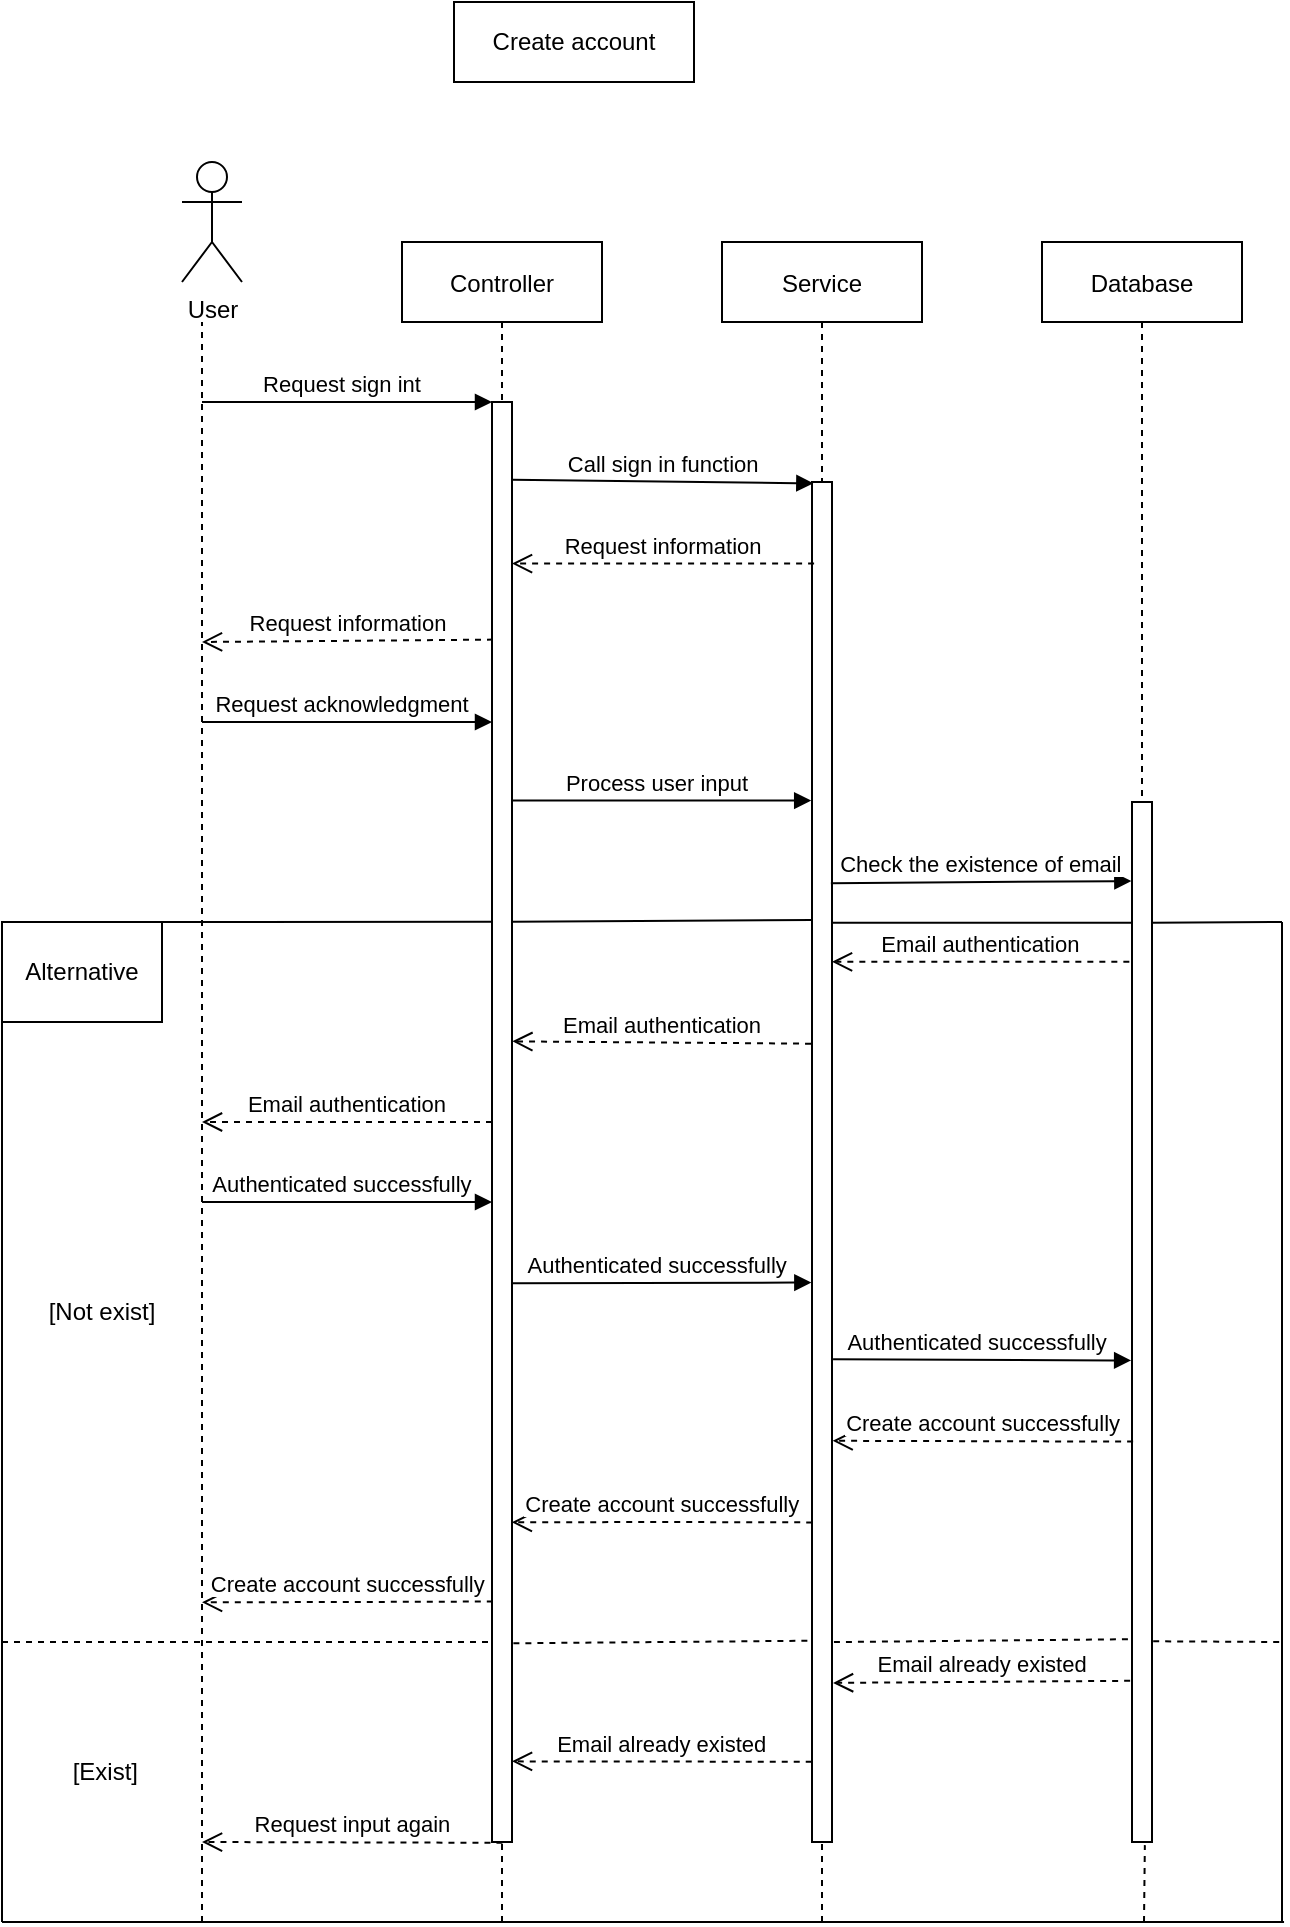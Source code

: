 <mxfile version="21.1.2" type="device" pages="7">
  <diagram id="CtGdT8-dqkQrInEW6ivY" name="Create account">
    <mxGraphModel dx="449" dy="654" grid="1" gridSize="10" guides="1" tooltips="1" connect="1" arrows="1" fold="1" page="1" pageScale="1" pageWidth="827" pageHeight="1169" math="0" shadow="0">
      <root>
        <mxCell id="0" />
        <mxCell id="1" parent="0" />
        <mxCell id="ezlU8J1dVv4wtA3T6Fov-1" value="User" style="shape=umlActor;verticalLabelPosition=bottom;verticalAlign=top;html=1;outlineConnect=0;" parent="1" vertex="1">
          <mxGeometry x="1044" y="120" width="30" height="60" as="geometry" />
        </mxCell>
        <mxCell id="ezlU8J1dVv4wtA3T6Fov-2" value="" style="endArrow=none;dashed=1;html=1;rounded=0;" parent="1" edge="1">
          <mxGeometry width="50" height="50" relative="1" as="geometry">
            <mxPoint x="1054" y="1000" as="sourcePoint" />
            <mxPoint x="1054" y="200.0" as="targetPoint" />
          </mxGeometry>
        </mxCell>
        <mxCell id="ezlU8J1dVv4wtA3T6Fov-3" value="Controller" style="shape=umlLifeline;perimeter=lifelinePerimeter;container=1;collapsible=0;recursiveResize=0;rounded=0;shadow=0;strokeWidth=1;" parent="1" vertex="1">
          <mxGeometry x="1154" y="160" width="100" height="800" as="geometry" />
        </mxCell>
        <mxCell id="ezlU8J1dVv4wtA3T6Fov-4" value="" style="points=[];perimeter=orthogonalPerimeter;rounded=0;shadow=0;strokeWidth=1;" parent="ezlU8J1dVv4wtA3T6Fov-3" vertex="1">
          <mxGeometry x="45" y="80" width="10" height="720" as="geometry" />
        </mxCell>
        <mxCell id="ezlU8J1dVv4wtA3T6Fov-5" value="" style="endArrow=none;dashed=1;html=1;rounded=0;" parent="1" edge="1">
          <mxGeometry width="50" height="50" relative="1" as="geometry">
            <mxPoint x="1204" y="1000" as="sourcePoint" />
            <mxPoint x="1204" y="960" as="targetPoint" />
          </mxGeometry>
        </mxCell>
        <mxCell id="ezlU8J1dVv4wtA3T6Fov-6" value="Request sign int" style="verticalAlign=bottom;endArrow=block;shadow=0;strokeWidth=1;" parent="1" target="ezlU8J1dVv4wtA3T6Fov-4" edge="1">
          <mxGeometry x="-0.035" relative="1" as="geometry">
            <mxPoint x="1054" y="240.0" as="sourcePoint" />
            <mxPoint x="874" y="190.0" as="targetPoint" />
            <mxPoint as="offset" />
          </mxGeometry>
        </mxCell>
        <mxCell id="ezlU8J1dVv4wtA3T6Fov-7" value="Service" style="shape=umlLifeline;perimeter=lifelinePerimeter;container=1;collapsible=0;recursiveResize=0;rounded=0;shadow=0;strokeWidth=1;" parent="1" vertex="1">
          <mxGeometry x="1314" y="160" width="100" height="800" as="geometry" />
        </mxCell>
        <mxCell id="ezlU8J1dVv4wtA3T6Fov-8" value="" style="points=[];perimeter=orthogonalPerimeter;rounded=0;shadow=0;strokeWidth=1;" parent="ezlU8J1dVv4wtA3T6Fov-7" vertex="1">
          <mxGeometry x="45" y="120" width="10" height="680" as="geometry" />
        </mxCell>
        <mxCell id="ezlU8J1dVv4wtA3T6Fov-9" value="" style="endArrow=none;dashed=1;html=1;rounded=0;" parent="1" edge="1">
          <mxGeometry width="50" height="50" relative="1" as="geometry">
            <mxPoint x="1364" y="1000" as="sourcePoint" />
            <mxPoint x="1364" y="960.457" as="targetPoint" />
          </mxGeometry>
        </mxCell>
        <mxCell id="ezlU8J1dVv4wtA3T6Fov-10" value="Call sign in function" style="verticalAlign=bottom;endArrow=block;shadow=0;strokeWidth=1;exitX=1.009;exitY=0.054;exitDx=0;exitDy=0;exitPerimeter=0;entryX=0.067;entryY=0.001;entryDx=0;entryDy=0;entryPerimeter=0;" parent="1" source="ezlU8J1dVv4wtA3T6Fov-4" target="ezlU8J1dVv4wtA3T6Fov-8" edge="1">
          <mxGeometry relative="1" as="geometry">
            <mxPoint x="704" y="190.0" as="sourcePoint" />
            <mxPoint x="1354" y="280" as="targetPoint" />
          </mxGeometry>
        </mxCell>
        <mxCell id="ezlU8J1dVv4wtA3T6Fov-11" value="Database" style="shape=umlLifeline;perimeter=lifelinePerimeter;container=1;collapsible=0;recursiveResize=0;rounded=0;shadow=0;strokeWidth=1;" parent="1" vertex="1">
          <mxGeometry x="1474" y="160" width="100" height="800" as="geometry" />
        </mxCell>
        <mxCell id="ezlU8J1dVv4wtA3T6Fov-12" value="" style="points=[];perimeter=orthogonalPerimeter;rounded=0;shadow=0;strokeWidth=1;" parent="ezlU8J1dVv4wtA3T6Fov-11" vertex="1">
          <mxGeometry x="45" y="280" width="10" height="520" as="geometry" />
        </mxCell>
        <mxCell id="ezlU8J1dVv4wtA3T6Fov-13" value="Request information" style="verticalAlign=bottom;endArrow=open;dashed=1;endSize=8;exitX=0.105;exitY=0.11;shadow=0;strokeWidth=1;exitDx=0;exitDy=0;exitPerimeter=0;" parent="1" edge="1">
          <mxGeometry relative="1" as="geometry">
            <mxPoint x="1209" y="320.8" as="targetPoint" />
            <mxPoint x="1360.05" y="320.8" as="sourcePoint" />
          </mxGeometry>
        </mxCell>
        <mxCell id="ezlU8J1dVv4wtA3T6Fov-14" value="Request information" style="verticalAlign=bottom;endArrow=open;dashed=1;endSize=8;shadow=0;strokeWidth=1;exitX=0.049;exitY=0.165;exitDx=0;exitDy=0;exitPerimeter=0;" parent="1" source="ezlU8J1dVv4wtA3T6Fov-4" edge="1">
          <mxGeometry relative="1" as="geometry">
            <mxPoint x="1054" y="360" as="targetPoint" />
            <mxPoint x="1204" y="360" as="sourcePoint" />
          </mxGeometry>
        </mxCell>
        <mxCell id="ezlU8J1dVv4wtA3T6Fov-15" value="Request acknowledgment" style="verticalAlign=bottom;endArrow=block;shadow=0;strokeWidth=1;" parent="1" target="ezlU8J1dVv4wtA3T6Fov-4" edge="1">
          <mxGeometry x="-0.032" relative="1" as="geometry">
            <mxPoint x="1054" y="400" as="sourcePoint" />
            <mxPoint x="1209" y="250" as="targetPoint" />
            <mxPoint as="offset" />
          </mxGeometry>
        </mxCell>
        <mxCell id="ezlU8J1dVv4wtA3T6Fov-16" value="Process user input" style="verticalAlign=bottom;endArrow=block;shadow=0;strokeWidth=1;entryX=-0.04;entryY=0.446;entryDx=0;entryDy=0;entryPerimeter=0;" parent="1" edge="1">
          <mxGeometry x="-0.032" relative="1" as="geometry">
            <mxPoint x="1209" y="439.28" as="sourcePoint" />
            <mxPoint x="1358.6" y="439.28" as="targetPoint" />
            <mxPoint as="offset" />
          </mxGeometry>
        </mxCell>
        <mxCell id="ezlU8J1dVv4wtA3T6Fov-17" value="Check the existence of email" style="verticalAlign=bottom;endArrow=block;shadow=0;strokeWidth=1;exitX=0.944;exitY=0.295;exitDx=0;exitDy=0;exitPerimeter=0;entryX=-0.033;entryY=0.076;entryDx=0;entryDy=0;entryPerimeter=0;" parent="1" source="ezlU8J1dVv4wtA3T6Fov-8" target="ezlU8J1dVv4wtA3T6Fov-12" edge="1">
          <mxGeometry relative="1" as="geometry">
            <mxPoint x="1374" y="481" as="sourcePoint" />
            <mxPoint x="1514" y="480" as="targetPoint" />
          </mxGeometry>
        </mxCell>
        <mxCell id="ezlU8J1dVv4wtA3T6Fov-18" value="Email authentication" style="verticalAlign=bottom;endArrow=open;dashed=1;endSize=8;shadow=0;strokeWidth=1;exitX=-0.133;exitY=0.396;exitDx=0;exitDy=0;exitPerimeter=0;" parent="1" edge="1">
          <mxGeometry relative="1" as="geometry">
            <mxPoint x="1369" y="519.92" as="targetPoint" />
            <mxPoint x="1517.67" y="519.92" as="sourcePoint" />
          </mxGeometry>
        </mxCell>
        <mxCell id="ezlU8J1dVv4wtA3T6Fov-19" value="Email authentication" style="verticalAlign=bottom;endArrow=open;dashed=1;endSize=8;shadow=0;strokeWidth=1;exitX=-0.048;exitY=0.413;exitDx=0;exitDy=0;exitPerimeter=0;entryX=1.019;entryY=0.444;entryDx=0;entryDy=0;entryPerimeter=0;" parent="1" source="ezlU8J1dVv4wtA3T6Fov-8" target="ezlU8J1dVv4wtA3T6Fov-4" edge="1">
          <mxGeometry relative="1" as="geometry">
            <mxPoint x="1214" y="558" as="targetPoint" />
            <mxPoint x="1354" y="560" as="sourcePoint" />
          </mxGeometry>
        </mxCell>
        <mxCell id="ezlU8J1dVv4wtA3T6Fov-20" value="Email authentication" style="verticalAlign=bottom;endArrow=open;dashed=1;endSize=8;shadow=0;strokeWidth=1;" parent="1" source="ezlU8J1dVv4wtA3T6Fov-4" edge="1">
          <mxGeometry relative="1" as="geometry">
            <mxPoint x="1054" y="600" as="targetPoint" />
            <mxPoint x="1194" y="600" as="sourcePoint" />
          </mxGeometry>
        </mxCell>
        <mxCell id="ezlU8J1dVv4wtA3T6Fov-21" value="Authenticated successfully" style="verticalAlign=bottom;endArrow=block;shadow=0;strokeWidth=1;" parent="1" target="ezlU8J1dVv4wtA3T6Fov-4" edge="1">
          <mxGeometry x="-0.032" relative="1" as="geometry">
            <mxPoint x="1054" y="640" as="sourcePoint" />
            <mxPoint x="1208.6" y="410.4" as="targetPoint" />
            <mxPoint as="offset" />
          </mxGeometry>
        </mxCell>
        <mxCell id="ezlU8J1dVv4wtA3T6Fov-22" value="" style="endArrow=none;dashed=1;html=1;rounded=0;entryX=0.643;entryY=1.003;entryDx=0;entryDy=0;entryPerimeter=0;" parent="1" target="ezlU8J1dVv4wtA3T6Fov-12" edge="1">
          <mxGeometry width="50" height="50" relative="1" as="geometry">
            <mxPoint x="1525" y="1000" as="sourcePoint" />
            <mxPoint x="1374" y="970.457" as="targetPoint" />
          </mxGeometry>
        </mxCell>
        <mxCell id="ezlU8J1dVv4wtA3T6Fov-23" value="Authenticated successfully" style="verticalAlign=bottom;endArrow=block;shadow=0;strokeWidth=1;entryX=-0.033;entryY=0.546;entryDx=0;entryDy=0;entryPerimeter=0;exitX=1.011;exitY=0.612;exitDx=0;exitDy=0;exitPerimeter=0;" parent="1" source="ezlU8J1dVv4wtA3T6Fov-4" edge="1">
          <mxGeometry x="-0.032" relative="1" as="geometry">
            <mxPoint x="1210.67" y="680.12" as="sourcePoint" />
            <mxPoint x="1358.67" y="680.28" as="targetPoint" />
            <mxPoint as="offset" />
          </mxGeometry>
        </mxCell>
        <mxCell id="ezlU8J1dVv4wtA3T6Fov-24" value="Authenticated successfully" style="verticalAlign=bottom;endArrow=block;shadow=0;strokeWidth=1;entryX=-0.043;entryY=0.537;entryDx=0;entryDy=0;entryPerimeter=0;exitX=1.054;exitY=0.645;exitDx=0;exitDy=0;exitPerimeter=0;" parent="1" source="ezlU8J1dVv4wtA3T6Fov-8" target="ezlU8J1dVv4wtA3T6Fov-12" edge="1">
          <mxGeometry x="-0.032" relative="1" as="geometry">
            <mxPoint x="1219.11" y="690.64" as="sourcePoint" />
            <mxPoint x="1368.67" y="690.28" as="targetPoint" />
            <mxPoint as="offset" />
          </mxGeometry>
        </mxCell>
        <mxCell id="ezlU8J1dVv4wtA3T6Fov-25" value="Create account successfully" style="verticalAlign=bottom;endArrow=open;dashed=1;endSize=8;shadow=0;strokeWidth=1;exitX=0.056;exitY=0.615;exitDx=0;exitDy=0;exitPerimeter=0;entryX=1.033;entryY=0.705;entryDx=0;entryDy=0;entryPerimeter=0;" parent="1" source="ezlU8J1dVv4wtA3T6Fov-12" target="ezlU8J1dVv4wtA3T6Fov-8" edge="1">
          <mxGeometry x="-0.002" relative="1" as="geometry">
            <mxPoint x="1364" y="760" as="targetPoint" />
            <mxPoint x="1519" y="762" as="sourcePoint" />
            <mxPoint as="offset" />
          </mxGeometry>
        </mxCell>
        <mxCell id="ezlU8J1dVv4wtA3T6Fov-26" value="Create account successfully" style="verticalAlign=bottom;endArrow=open;dashed=1;endSize=8;shadow=0;strokeWidth=1;entryX=0.989;entryY=0.778;entryDx=0;entryDy=0;entryPerimeter=0;exitX=0.011;exitY=0.765;exitDx=0;exitDy=0;exitPerimeter=0;" parent="1" source="ezlU8J1dVv4wtA3T6Fov-8" target="ezlU8J1dVv4wtA3T6Fov-4" edge="1">
          <mxGeometry relative="1" as="geometry">
            <mxPoint x="1209" y="790" as="targetPoint" />
            <mxPoint x="1359.23" y="790.4" as="sourcePoint" />
            <Array as="points">
              <mxPoint x="1284" y="800" />
            </Array>
          </mxGeometry>
        </mxCell>
        <mxCell id="ezlU8J1dVv4wtA3T6Fov-27" value="Create account successfully" style="verticalAlign=bottom;endArrow=open;dashed=1;endSize=8;shadow=0;strokeWidth=1;entryX=0.989;entryY=0.778;entryDx=0;entryDy=0;entryPerimeter=0;exitX=0.04;exitY=0.833;exitDx=0;exitDy=0;exitPerimeter=0;" parent="1" source="ezlU8J1dVv4wtA3T6Fov-4" edge="1">
          <mxGeometry relative="1" as="geometry">
            <mxPoint x="1054" y="840.16" as="targetPoint" />
            <mxPoint x="1194" y="840" as="sourcePoint" />
            <Array as="points">
              <mxPoint x="1129.11" y="840" />
            </Array>
          </mxGeometry>
        </mxCell>
        <mxCell id="ezlU8J1dVv4wtA3T6Fov-28" value="Email already existed" style="verticalAlign=bottom;endArrow=open;dashed=1;endSize=8;shadow=0;strokeWidth=1;entryX=1.053;entryY=0.883;entryDx=0;entryDy=0;entryPerimeter=0;exitX=-0.093;exitY=0.845;exitDx=0;exitDy=0;exitPerimeter=0;" parent="1" source="ezlU8J1dVv4wtA3T6Fov-12" target="ezlU8J1dVv4wtA3T6Fov-8" edge="1">
          <mxGeometry x="-0.002" relative="1" as="geometry">
            <mxPoint x="1374" y="880.0" as="targetPoint" />
            <mxPoint x="1514" y="880" as="sourcePoint" />
            <mxPoint as="offset" />
          </mxGeometry>
        </mxCell>
        <mxCell id="ezlU8J1dVv4wtA3T6Fov-29" value="Email already existed" style="verticalAlign=bottom;endArrow=open;dashed=1;endSize=8;shadow=0;strokeWidth=1;entryX=1;entryY=0.944;entryDx=0;entryDy=0;entryPerimeter=0;exitX=-0.013;exitY=0.941;exitDx=0;exitDy=0;exitPerimeter=0;" parent="1" source="ezlU8J1dVv4wtA3T6Fov-8" target="ezlU8J1dVv4wtA3T6Fov-4" edge="1">
          <mxGeometry x="-0.002" relative="1" as="geometry">
            <mxPoint x="1214" y="920" as="targetPoint" />
            <mxPoint x="1354" y="920" as="sourcePoint" />
            <mxPoint as="offset" />
          </mxGeometry>
        </mxCell>
        <mxCell id="ezlU8J1dVv4wtA3T6Fov-30" value="Request input again" style="verticalAlign=bottom;endArrow=open;dashed=1;endSize=8;shadow=0;strokeWidth=1;exitX=0.056;exitY=0.615;exitDx=0;exitDy=0;exitPerimeter=0;entryX=1.033;entryY=0.705;entryDx=0;entryDy=0;entryPerimeter=0;" parent="1" edge="1">
          <mxGeometry x="-0.002" relative="1" as="geometry">
            <mxPoint x="1054" y="960" as="targetPoint" />
            <mxPoint x="1204.23" y="960.4" as="sourcePoint" />
            <mxPoint as="offset" />
          </mxGeometry>
        </mxCell>
        <mxCell id="ezlU8J1dVv4wtA3T6Fov-31" value="" style="endArrow=none;html=1;rounded=0;entryX=-0.004;entryY=0.361;entryDx=0;entryDy=0;entryPerimeter=0;" parent="1" target="ezlU8J1dVv4wtA3T6Fov-4" edge="1">
          <mxGeometry width="50" height="50" relative="1" as="geometry">
            <mxPoint x="954" y="500" as="sourcePoint" />
            <mxPoint x="1194" y="500" as="targetPoint" />
          </mxGeometry>
        </mxCell>
        <mxCell id="ezlU8J1dVv4wtA3T6Fov-32" value="" style="endArrow=none;html=1;rounded=0;entryX=-0.038;entryY=0.322;entryDx=0;entryDy=0;entryPerimeter=0;exitX=1.051;exitY=0.361;exitDx=0;exitDy=0;exitPerimeter=0;" parent="1" source="ezlU8J1dVv4wtA3T6Fov-4" target="ezlU8J1dVv4wtA3T6Fov-8" edge="1">
          <mxGeometry width="50" height="50" relative="1" as="geometry">
            <mxPoint x="964" y="510" as="sourcePoint" />
            <mxPoint x="1208.96" y="509.92" as="targetPoint" />
          </mxGeometry>
        </mxCell>
        <mxCell id="ezlU8J1dVv4wtA3T6Fov-33" value="" style="endArrow=none;html=1;rounded=0;entryX=-0.038;entryY=0.116;entryDx=0;entryDy=0;entryPerimeter=0;exitX=0.983;exitY=0.324;exitDx=0;exitDy=0;exitPerimeter=0;" parent="1" source="ezlU8J1dVv4wtA3T6Fov-8" target="ezlU8J1dVv4wtA3T6Fov-12" edge="1">
          <mxGeometry width="50" height="50" relative="1" as="geometry">
            <mxPoint x="1374" y="500" as="sourcePoint" />
            <mxPoint x="1368.62" y="508.96" as="targetPoint" />
          </mxGeometry>
        </mxCell>
        <mxCell id="ezlU8J1dVv4wtA3T6Fov-34" value="" style="endArrow=none;html=1;rounded=0;exitX=0.983;exitY=0.116;exitDx=0;exitDy=0;exitPerimeter=0;" parent="1" source="ezlU8J1dVv4wtA3T6Fov-12" edge="1">
          <mxGeometry width="50" height="50" relative="1" as="geometry">
            <mxPoint x="1378.83" y="510.32" as="sourcePoint" />
            <mxPoint x="1594" y="500" as="targetPoint" />
          </mxGeometry>
        </mxCell>
        <mxCell id="ezlU8J1dVv4wtA3T6Fov-35" value="" style="endArrow=none;html=1;rounded=0;" parent="1" edge="1">
          <mxGeometry width="50" height="50" relative="1" as="geometry">
            <mxPoint x="1594" y="1000" as="sourcePoint" />
            <mxPoint x="1594" y="500" as="targetPoint" />
          </mxGeometry>
        </mxCell>
        <mxCell id="ezlU8J1dVv4wtA3T6Fov-36" value="" style="endArrow=none;html=1;rounded=0;" parent="1" edge="1">
          <mxGeometry width="50" height="50" relative="1" as="geometry">
            <mxPoint x="954" y="1000" as="sourcePoint" />
            <mxPoint x="954" y="500" as="targetPoint" />
          </mxGeometry>
        </mxCell>
        <mxCell id="ezlU8J1dVv4wtA3T6Fov-37" value="" style="endArrow=none;html=1;rounded=0;" parent="1" edge="1">
          <mxGeometry width="50" height="50" relative="1" as="geometry">
            <mxPoint x="954" y="1000" as="sourcePoint" />
            <mxPoint x="1595.021" y="1000" as="targetPoint" />
          </mxGeometry>
        </mxCell>
        <mxCell id="ezlU8J1dVv4wtA3T6Fov-38" value="" style="endArrow=none;dashed=1;html=1;rounded=0;" parent="1" edge="1">
          <mxGeometry width="50" height="50" relative="1" as="geometry">
            <mxPoint x="954" y="860" as="sourcePoint" />
            <mxPoint x="1198" y="860" as="targetPoint" />
          </mxGeometry>
        </mxCell>
        <mxCell id="ezlU8J1dVv4wtA3T6Fov-39" value="" style="endArrow=none;dashed=1;html=1;rounded=0;exitX=1.069;exitY=0.862;exitDx=0;exitDy=0;exitPerimeter=0;entryX=0.021;entryY=0.852;entryDx=0;entryDy=0;entryPerimeter=0;" parent="1" source="ezlU8J1dVv4wtA3T6Fov-4" target="ezlU8J1dVv4wtA3T6Fov-8" edge="1">
          <mxGeometry width="50" height="50" relative="1" as="geometry">
            <mxPoint x="1211" y="861" as="sourcePoint" />
            <mxPoint x="1359" y="859" as="targetPoint" />
          </mxGeometry>
        </mxCell>
        <mxCell id="ezlU8J1dVv4wtA3T6Fov-40" value="" style="endArrow=none;dashed=1;html=1;rounded=0;exitX=1.097;exitY=0.853;exitDx=0;exitDy=0;exitPerimeter=0;entryX=-0.062;entryY=0.805;entryDx=0;entryDy=0;entryPerimeter=0;" parent="1" source="ezlU8J1dVv4wtA3T6Fov-8" target="ezlU8J1dVv4wtA3T6Fov-12" edge="1">
          <mxGeometry width="50" height="50" relative="1" as="geometry">
            <mxPoint x="1219.69" y="870.64" as="sourcePoint" />
            <mxPoint x="1369.21" y="869.36" as="targetPoint" />
          </mxGeometry>
        </mxCell>
        <mxCell id="ezlU8J1dVv4wtA3T6Fov-41" value="" style="endArrow=none;dashed=1;html=1;rounded=0;exitX=1.059;exitY=0.807;exitDx=0;exitDy=0;exitPerimeter=0;" parent="1" source="ezlU8J1dVv4wtA3T6Fov-12" edge="1">
          <mxGeometry width="50" height="50" relative="1" as="geometry">
            <mxPoint x="1534" y="860" as="sourcePoint" />
            <mxPoint x="1594" y="860" as="targetPoint" />
          </mxGeometry>
        </mxCell>
        <mxCell id="ezlU8J1dVv4wtA3T6Fov-42" value="" style="rounded=0;whiteSpace=wrap;html=1;" parent="1" vertex="1">
          <mxGeometry x="954" y="500" width="80" height="50" as="geometry" />
        </mxCell>
        <mxCell id="ezlU8J1dVv4wtA3T6Fov-43" value="Alternative" style="text;html=1;strokeColor=none;fillColor=none;align=center;verticalAlign=middle;whiteSpace=wrap;rounded=0;" parent="1" vertex="1">
          <mxGeometry x="954" y="500" width="80" height="50" as="geometry" />
        </mxCell>
        <mxCell id="ezlU8J1dVv4wtA3T6Fov-48" value="" style="rounded=0;whiteSpace=wrap;html=1;" parent="1" vertex="1">
          <mxGeometry x="1180" y="40" width="120" height="40" as="geometry" />
        </mxCell>
        <mxCell id="ezlU8J1dVv4wtA3T6Fov-49" value="Create account" style="text;html=1;strokeColor=none;fillColor=none;align=center;verticalAlign=middle;whiteSpace=wrap;rounded=0;" parent="1" vertex="1">
          <mxGeometry x="1180" y="40" width="120" height="40" as="geometry" />
        </mxCell>
        <mxCell id="Y_ZMyj_ADEGnS4BYODD6-1" value="&lt;font style=&quot;font-size: 12px;&quot;&gt;[Not exist]&lt;/font&gt;" style="text;html=1;strokeColor=none;fillColor=none;align=center;verticalAlign=middle;whiteSpace=wrap;rounded=0;fontSize=10;" parent="1" vertex="1">
          <mxGeometry x="974" y="680" width="60" height="30" as="geometry" />
        </mxCell>
        <mxCell id="Y_ZMyj_ADEGnS4BYODD6-2" value="&lt;font style=&quot;font-size: 12px;&quot;&gt;&amp;nbsp;[Exist]&lt;/font&gt;" style="text;html=1;strokeColor=none;fillColor=none;align=center;verticalAlign=middle;whiteSpace=wrap;rounded=0;fontSize=10;" parent="1" vertex="1">
          <mxGeometry x="974" y="910" width="60" height="30" as="geometry" />
        </mxCell>
      </root>
    </mxGraphModel>
  </diagram>
  <diagram id="kgpKYQtTHZ0yAKxKKP6v" name="Log in">
    <mxGraphModel dx="745" dy="818" grid="1" gridSize="10" guides="1" tooltips="1" connect="1" arrows="1" fold="1" page="1" pageScale="1" pageWidth="850" pageHeight="1100" math="0" shadow="0">
      <root>
        <mxCell id="0" />
        <mxCell id="1" parent="0" />
        <mxCell id="PP_ijWhGXBD4ULoeyUQC-1" value="User" style="shape=umlActor;verticalLabelPosition=bottom;verticalAlign=top;html=1;outlineConnect=0;" parent="1" vertex="1">
          <mxGeometry x="1058" y="130" width="30" height="60" as="geometry" />
        </mxCell>
        <mxCell id="PP_ijWhGXBD4ULoeyUQC-6" value="" style="endArrow=none;dashed=1;html=1;rounded=0;" parent="1" edge="1">
          <mxGeometry width="50" height="50" relative="1" as="geometry">
            <mxPoint x="1068" y="810" as="sourcePoint" />
            <mxPoint x="1068" y="210" as="targetPoint" />
          </mxGeometry>
        </mxCell>
        <mxCell id="PP_ijWhGXBD4ULoeyUQC-7" value="Controller" style="shape=umlLifeline;perimeter=lifelinePerimeter;container=1;collapsible=0;recursiveResize=0;rounded=0;shadow=0;strokeWidth=1;" parent="1" vertex="1">
          <mxGeometry x="1168" y="170" width="100" height="600" as="geometry" />
        </mxCell>
        <mxCell id="PP_ijWhGXBD4ULoeyUQC-8" value="" style="points=[];perimeter=orthogonalPerimeter;rounded=0;shadow=0;strokeWidth=1;" parent="PP_ijWhGXBD4ULoeyUQC-7" vertex="1">
          <mxGeometry x="45" y="80" width="10" height="520" as="geometry" />
        </mxCell>
        <mxCell id="PP_ijWhGXBD4ULoeyUQC-11" value="" style="endArrow=none;dashed=1;html=1;rounded=0;" parent="1" edge="1">
          <mxGeometry width="50" height="50" relative="1" as="geometry">
            <mxPoint x="1217.71" y="810" as="sourcePoint" />
            <mxPoint x="1217.71" y="770" as="targetPoint" />
          </mxGeometry>
        </mxCell>
        <mxCell id="PP_ijWhGXBD4ULoeyUQC-13" value="Request create account" style="verticalAlign=bottom;endArrow=block;shadow=0;strokeWidth=1;" parent="1" target="PP_ijWhGXBD4ULoeyUQC-8" edge="1">
          <mxGeometry x="-0.035" relative="1" as="geometry">
            <mxPoint x="1068" y="250" as="sourcePoint" />
            <mxPoint x="888" y="200.0" as="targetPoint" />
            <mxPoint as="offset" />
          </mxGeometry>
        </mxCell>
        <mxCell id="PP_ijWhGXBD4ULoeyUQC-14" value="Service" style="shape=umlLifeline;perimeter=lifelinePerimeter;container=1;collapsible=0;recursiveResize=0;rounded=0;shadow=0;strokeWidth=1;" parent="1" vertex="1">
          <mxGeometry x="1328" y="170" width="100" height="640" as="geometry" />
        </mxCell>
        <mxCell id="PP_ijWhGXBD4ULoeyUQC-15" value="" style="points=[];perimeter=orthogonalPerimeter;rounded=0;shadow=0;strokeWidth=1;" parent="PP_ijWhGXBD4ULoeyUQC-14" vertex="1">
          <mxGeometry x="45" y="120" width="10" height="480" as="geometry" />
        </mxCell>
        <mxCell id="PP_ijWhGXBD4ULoeyUQC-16" value="" style="endArrow=none;dashed=1;html=1;rounded=0;exitX=0.503;exitY=0.803;exitDx=0;exitDy=0;exitPerimeter=0;entryX=0.489;entryY=0.801;entryDx=0;entryDy=0;entryPerimeter=0;" parent="1" source="PP_ijWhGXBD4ULoeyUQC-14" target="PP_ijWhGXBD4ULoeyUQC-14" edge="1">
          <mxGeometry width="50" height="50" relative="1" as="geometry">
            <mxPoint x="1378" y="1010" as="sourcePoint" />
            <mxPoint x="1378" y="970.457" as="targetPoint" />
          </mxGeometry>
        </mxCell>
        <mxCell id="PP_ijWhGXBD4ULoeyUQC-19" value="Call create account function" style="verticalAlign=bottom;endArrow=block;shadow=0;strokeWidth=1;exitX=1.108;exitY=0.076;exitDx=0;exitDy=0;exitPerimeter=0;entryX=0.067;entryY=0.001;entryDx=0;entryDy=0;entryPerimeter=0;" parent="1" source="PP_ijWhGXBD4ULoeyUQC-8" target="PP_ijWhGXBD4ULoeyUQC-15" edge="1">
          <mxGeometry relative="1" as="geometry">
            <mxPoint x="718" y="200.0" as="sourcePoint" />
            <mxPoint x="1368" y="290" as="targetPoint" />
          </mxGeometry>
        </mxCell>
        <mxCell id="PP_ijWhGXBD4ULoeyUQC-20" value="Database" style="shape=umlLifeline;perimeter=lifelinePerimeter;container=1;collapsible=0;recursiveResize=0;rounded=0;shadow=0;strokeWidth=1;" parent="1" vertex="1">
          <mxGeometry x="1488" y="170" width="100" height="640" as="geometry" />
        </mxCell>
        <mxCell id="PP_ijWhGXBD4ULoeyUQC-21" value="" style="points=[];perimeter=orthogonalPerimeter;rounded=0;shadow=0;strokeWidth=1;" parent="PP_ijWhGXBD4ULoeyUQC-20" vertex="1">
          <mxGeometry x="45" y="160" width="10" height="440" as="geometry" />
        </mxCell>
        <mxCell id="PP_ijWhGXBD4ULoeyUQC-26" value="Find user " style="verticalAlign=bottom;endArrow=block;shadow=0;strokeWidth=1;" parent="1" edge="1">
          <mxGeometry x="-0.003" relative="1" as="geometry">
            <mxPoint x="1384" y="330" as="sourcePoint" />
            <mxPoint x="1534" y="330" as="targetPoint" />
            <mxPoint as="offset" />
          </mxGeometry>
        </mxCell>
        <mxCell id="PP_ijWhGXBD4ULoeyUQC-28" value="Found user" style="verticalAlign=bottom;endArrow=open;dashed=1;endSize=8;shadow=0;strokeWidth=1;exitX=-0.133;exitY=0.396;exitDx=0;exitDy=0;exitPerimeter=0;" parent="1" edge="1">
          <mxGeometry relative="1" as="geometry">
            <mxPoint x="1383" y="410.0" as="targetPoint" />
            <mxPoint x="1531.67" y="410.0" as="sourcePoint" />
          </mxGeometry>
        </mxCell>
        <mxCell id="PP_ijWhGXBD4ULoeyUQC-29" value="Valid user" style="verticalAlign=bottom;endArrow=open;dashed=1;endSize=8;shadow=0;strokeWidth=1;exitX=-0.048;exitY=0.413;exitDx=0;exitDy=0;exitPerimeter=0;entryX=1.019;entryY=0.444;entryDx=0;entryDy=0;entryPerimeter=0;" parent="1" edge="1">
          <mxGeometry relative="1" as="geometry">
            <mxPoint x="1223.19" y="448.68" as="targetPoint" />
            <mxPoint x="1372.52" y="449.84" as="sourcePoint" />
          </mxGeometry>
        </mxCell>
        <mxCell id="PP_ijWhGXBD4ULoeyUQC-30" value="Sign in successfully" style="verticalAlign=bottom;endArrow=open;dashed=1;endSize=8;shadow=0;strokeWidth=1;" parent="1" edge="1">
          <mxGeometry relative="1" as="geometry">
            <mxPoint x="1068" y="490" as="targetPoint" />
            <mxPoint x="1213" y="490" as="sourcePoint" />
          </mxGeometry>
        </mxCell>
        <mxCell id="PP_ijWhGXBD4ULoeyUQC-36" value="Not found user" style="verticalAlign=bottom;endArrow=open;dashed=1;endSize=8;shadow=0;strokeWidth=1;exitX=-0.204;exitY=0.729;exitDx=0;exitDy=0;exitPerimeter=0;" parent="1" source="PP_ijWhGXBD4ULoeyUQC-21" edge="1">
          <mxGeometry x="-0.002" relative="1" as="geometry">
            <mxPoint x="1384" y="650" as="targetPoint" />
            <mxPoint x="1524" y="650" as="sourcePoint" />
            <mxPoint as="offset" />
          </mxGeometry>
        </mxCell>
        <mxCell id="PP_ijWhGXBD4ULoeyUQC-37" value="Not found user" style="verticalAlign=bottom;endArrow=open;dashed=1;endSize=8;shadow=0;strokeWidth=1;entryX=0.989;entryY=0.778;entryDx=0;entryDy=0;entryPerimeter=0;exitX=0.011;exitY=0.765;exitDx=0;exitDy=0;exitPerimeter=0;" parent="1" edge="1">
          <mxGeometry relative="1" as="geometry">
            <mxPoint x="1222.89" y="690.16" as="targetPoint" />
            <mxPoint x="1373.11" y="690.2" as="sourcePoint" />
            <Array as="points">
              <mxPoint x="1298" y="690" />
            </Array>
          </mxGeometry>
        </mxCell>
        <mxCell id="PP_ijWhGXBD4ULoeyUQC-38" value="Not found user" style="verticalAlign=bottom;endArrow=open;dashed=1;endSize=8;shadow=0;strokeWidth=1;exitX=-0.04;exitY=0.923;exitDx=0;exitDy=0;exitPerimeter=0;" parent="1" source="PP_ijWhGXBD4ULoeyUQC-8" edge="1">
          <mxGeometry relative="1" as="geometry">
            <mxPoint x="1068" y="730" as="targetPoint" />
            <mxPoint x="1205.38" y="730.24" as="sourcePoint" />
            <Array as="points">
              <mxPoint x="1128" y="730" />
            </Array>
          </mxGeometry>
        </mxCell>
        <mxCell id="PP_ijWhGXBD4ULoeyUQC-46" value="" style="endArrow=none;html=1;rounded=0;entryX=-0.108;entryY=0.166;entryDx=0;entryDy=0;entryPerimeter=0;exitX=1.012;exitY=0.233;exitDx=0;exitDy=0;exitPerimeter=0;" parent="1" source="PP_ijWhGXBD4ULoeyUQC-8" target="PP_ijWhGXBD4ULoeyUQC-15" edge="1">
          <mxGeometry width="50" height="50" relative="1" as="geometry">
            <mxPoint x="1224" y="370" as="sourcePoint" />
            <mxPoint x="1222.96" y="519.92" as="targetPoint" />
            <Array as="points" />
          </mxGeometry>
        </mxCell>
        <mxCell id="PP_ijWhGXBD4ULoeyUQC-47" value="" style="endArrow=none;html=1;rounded=0;entryX=-0.044;entryY=0.092;entryDx=0;entryDy=0;entryPerimeter=0;exitX=1.012;exitY=0.167;exitDx=0;exitDy=0;exitPerimeter=0;" parent="1" source="PP_ijWhGXBD4ULoeyUQC-15" target="PP_ijWhGXBD4ULoeyUQC-21" edge="1">
          <mxGeometry width="50" height="50" relative="1" as="geometry">
            <mxPoint x="1384" y="370" as="sourcePoint" />
            <mxPoint x="1534" y="370" as="targetPoint" />
          </mxGeometry>
        </mxCell>
        <mxCell id="PP_ijWhGXBD4ULoeyUQC-48" value="" style="endArrow=none;html=1;rounded=0;" parent="1" edge="1">
          <mxGeometry width="50" height="50" relative="1" as="geometry">
            <mxPoint x="1544" y="370" as="sourcePoint" />
            <mxPoint x="1654" y="370" as="targetPoint" />
          </mxGeometry>
        </mxCell>
        <mxCell id="PP_ijWhGXBD4ULoeyUQC-49" value="" style="endArrow=none;html=1;rounded=0;" parent="1" edge="1">
          <mxGeometry width="50" height="50" relative="1" as="geometry">
            <mxPoint x="1654" y="810" as="sourcePoint" />
            <mxPoint x="1654" y="370" as="targetPoint" />
          </mxGeometry>
        </mxCell>
        <mxCell id="PP_ijWhGXBD4ULoeyUQC-50" value="" style="endArrow=none;html=1;rounded=0;" parent="1" edge="1">
          <mxGeometry width="50" height="50" relative="1" as="geometry">
            <mxPoint x="894" y="810" as="sourcePoint" />
            <mxPoint x="894" y="370" as="targetPoint" />
          </mxGeometry>
        </mxCell>
        <mxCell id="PP_ijWhGXBD4ULoeyUQC-51" value="" style="endArrow=none;html=1;rounded=0;" parent="1" edge="1">
          <mxGeometry width="50" height="50" relative="1" as="geometry">
            <mxPoint x="894" y="810" as="sourcePoint" />
            <mxPoint x="1654" y="810" as="targetPoint" />
          </mxGeometry>
        </mxCell>
        <mxCell id="PP_ijWhGXBD4ULoeyUQC-56" value="" style="rounded=0;whiteSpace=wrap;html=1;" parent="1" vertex="1">
          <mxGeometry x="894" y="370" width="80" height="50" as="geometry" />
        </mxCell>
        <mxCell id="PP_ijWhGXBD4ULoeyUQC-57" value="Alternative" style="text;html=1;strokeColor=none;fillColor=none;align=center;verticalAlign=middle;whiteSpace=wrap;rounded=0;" parent="1" vertex="1">
          <mxGeometry x="894" y="370" width="80" height="50" as="geometry" />
        </mxCell>
        <mxCell id="PP_ijWhGXBD4ULoeyUQC-62" value="[User found]" style="text;html=1;strokeColor=none;fillColor=none;align=center;verticalAlign=middle;whiteSpace=wrap;rounded=0;" parent="1" vertex="1">
          <mxGeometry x="894" y="480" width="80" height="30" as="geometry" />
        </mxCell>
        <mxCell id="PP_ijWhGXBD4ULoeyUQC-64" value="" style="rounded=0;whiteSpace=wrap;html=1;" parent="1" vertex="1">
          <mxGeometry x="1215" y="40" width="120" height="40" as="geometry" />
        </mxCell>
        <mxCell id="PP_ijWhGXBD4ULoeyUQC-65" value="Log in" style="text;html=1;strokeColor=none;fillColor=none;align=center;verticalAlign=middle;whiteSpace=wrap;rounded=0;" parent="1" vertex="1">
          <mxGeometry x="1215" y="40" width="120" height="40" as="geometry" />
        </mxCell>
        <mxCell id="n1cj4A_rQ1Ys6I6M9sU4-2" value="" style="endArrow=none;html=1;rounded=0;entryX=-0.038;entryY=0.231;entryDx=0;entryDy=0;entryPerimeter=0;" parent="1" target="PP_ijWhGXBD4ULoeyUQC-8" edge="1">
          <mxGeometry width="50" height="50" relative="1" as="geometry">
            <mxPoint x="1067" y="370" as="sourcePoint" />
            <mxPoint x="1214" y="370" as="targetPoint" />
            <Array as="points" />
          </mxGeometry>
        </mxCell>
        <mxCell id="n1cj4A_rQ1Ys6I6M9sU4-4" value="" style="endArrow=none;html=1;rounded=0;exitX=1;exitY=0;exitDx=0;exitDy=0;" parent="1" source="PP_ijWhGXBD4ULoeyUQC-57" edge="1">
          <mxGeometry width="50" height="50" relative="1" as="geometry">
            <mxPoint x="1224" y="470" as="sourcePoint" />
            <mxPoint x="1074" y="370" as="targetPoint" />
          </mxGeometry>
        </mxCell>
        <mxCell id="nY3bkNBE1E4t2AcKg2AN-2" value="Invalid user" style="verticalAlign=bottom;endArrow=open;dashed=1;endSize=8;shadow=0;strokeWidth=1;entryX=1.019;entryY=0.444;entryDx=0;entryDy=0;entryPerimeter=0;" parent="1" edge="1">
          <mxGeometry relative="1" as="geometry">
            <mxPoint x="1224" y="530.0" as="targetPoint" />
            <mxPoint x="1374" y="530" as="sourcePoint" />
          </mxGeometry>
        </mxCell>
        <mxCell id="nY3bkNBE1E4t2AcKg2AN-3" value="Invalid user" style="verticalAlign=bottom;endArrow=open;dashed=1;endSize=8;shadow=0;strokeWidth=1;" parent="1" source="PP_ijWhGXBD4ULoeyUQC-8" edge="1">
          <mxGeometry relative="1" as="geometry">
            <mxPoint x="1067" y="570" as="targetPoint" />
            <mxPoint x="1217" y="569.75" as="sourcePoint" />
          </mxGeometry>
        </mxCell>
        <mxCell id="nY3bkNBE1E4t2AcKg2AN-4" value="" style="endArrow=none;html=1;rounded=0;entryX=0.052;entryY=0.346;entryDx=0;entryDy=0;entryPerimeter=0;" parent="1" target="PP_ijWhGXBD4ULoeyUQC-8" edge="1">
          <mxGeometry width="50" height="50" relative="1" as="geometry">
            <mxPoint x="974" y="430" as="sourcePoint" />
            <mxPoint x="1212" y="430" as="targetPoint" />
          </mxGeometry>
        </mxCell>
        <mxCell id="nY3bkNBE1E4t2AcKg2AN-7" value="" style="rounded=0;whiteSpace=wrap;html=1;" parent="1" vertex="1">
          <mxGeometry x="974" y="430" width="80" height="50" as="geometry" />
        </mxCell>
        <mxCell id="nY3bkNBE1E4t2AcKg2AN-8" value="Alternative" style="text;html=1;strokeColor=none;fillColor=none;align=center;verticalAlign=middle;whiteSpace=wrap;rounded=0;" parent="1" vertex="1">
          <mxGeometry x="974" y="430" width="80" height="50" as="geometry" />
        </mxCell>
        <mxCell id="nY3bkNBE1E4t2AcKg2AN-9" value="" style="endArrow=none;html=1;rounded=0;entryX=-0.044;entryY=0.292;entryDx=0;entryDy=0;entryPerimeter=0;exitX=0.98;exitY=0.346;exitDx=0;exitDy=0;exitPerimeter=0;" parent="1" source="PP_ijWhGXBD4ULoeyUQC-8" target="PP_ijWhGXBD4ULoeyUQC-15" edge="1">
          <mxGeometry width="50" height="50" relative="1" as="geometry">
            <mxPoint x="1224" y="430" as="sourcePoint" />
            <mxPoint x="1221.43" y="440.72" as="targetPoint" />
          </mxGeometry>
        </mxCell>
        <mxCell id="nY3bkNBE1E4t2AcKg2AN-10" value="" style="endArrow=none;html=1;rounded=0;" parent="1" edge="1">
          <mxGeometry width="50" height="50" relative="1" as="geometry">
            <mxPoint x="1384" y="430" as="sourcePoint" />
            <mxPoint x="1454" y="430" as="targetPoint" />
          </mxGeometry>
        </mxCell>
        <mxCell id="nY3bkNBE1E4t2AcKg2AN-12" value="" style="endArrow=none;html=1;rounded=0;entryX=0;entryY=1;entryDx=0;entryDy=0;" parent="1" target="nY3bkNBE1E4t2AcKg2AN-8" edge="1">
          <mxGeometry width="50" height="50" relative="1" as="geometry">
            <mxPoint x="974" y="590" as="sourcePoint" />
            <mxPoint x="1194" y="560" as="targetPoint" />
          </mxGeometry>
        </mxCell>
        <mxCell id="nY3bkNBE1E4t2AcKg2AN-13" value="" style="endArrow=none;html=1;rounded=0;" parent="1" target="PP_ijWhGXBD4ULoeyUQC-8" edge="1">
          <mxGeometry width="50" height="50" relative="1" as="geometry">
            <mxPoint x="974" y="590" as="sourcePoint" />
            <mxPoint x="1194" y="560" as="targetPoint" />
          </mxGeometry>
        </mxCell>
        <mxCell id="nY3bkNBE1E4t2AcKg2AN-14" value="" style="endArrow=none;html=1;rounded=0;" parent="1" edge="1">
          <mxGeometry width="50" height="50" relative="1" as="geometry">
            <mxPoint x="1223" y="590" as="sourcePoint" />
            <mxPoint x="1373" y="590" as="targetPoint" />
          </mxGeometry>
        </mxCell>
        <mxCell id="nY3bkNBE1E4t2AcKg2AN-15" value="" style="endArrow=none;html=1;rounded=0;" parent="1" edge="1">
          <mxGeometry width="50" height="50" relative="1" as="geometry">
            <mxPoint x="1383" y="590" as="sourcePoint" />
            <mxPoint x="1454" y="590" as="targetPoint" />
          </mxGeometry>
        </mxCell>
        <mxCell id="nY3bkNBE1E4t2AcKg2AN-20" value="" style="endArrow=none;dashed=1;html=1;rounded=0;" parent="1" edge="1">
          <mxGeometry width="50" height="50" relative="1" as="geometry">
            <mxPoint x="974" y="510" as="sourcePoint" />
            <mxPoint x="1214" y="510" as="targetPoint" />
          </mxGeometry>
        </mxCell>
        <mxCell id="nY3bkNBE1E4t2AcKg2AN-22" value="" style="endArrow=none;dashed=1;html=1;rounded=0;entryX=-0.14;entryY=0.459;entryDx=0;entryDy=0;entryPerimeter=0;exitX=1.076;exitY=0.498;exitDx=0;exitDy=0;exitPerimeter=0;" parent="1" source="PP_ijWhGXBD4ULoeyUQC-8" target="PP_ijWhGXBD4ULoeyUQC-15" edge="1">
          <mxGeometry width="50" height="50" relative="1" as="geometry">
            <mxPoint x="1204" y="530" as="sourcePoint" />
            <mxPoint x="1254" y="480" as="targetPoint" />
          </mxGeometry>
        </mxCell>
        <mxCell id="nY3bkNBE1E4t2AcKg2AN-23" value="" style="endArrow=none;html=1;rounded=0;" parent="1" edge="1">
          <mxGeometry width="50" height="50" relative="1" as="geometry">
            <mxPoint x="1454" y="590" as="sourcePoint" />
            <mxPoint x="1454" y="430" as="targetPoint" />
          </mxGeometry>
        </mxCell>
        <mxCell id="nY3bkNBE1E4t2AcKg2AN-24" value="" style="endArrow=none;dashed=1;html=1;rounded=0;" parent="1" target="PP_ijWhGXBD4ULoeyUQC-8" edge="1">
          <mxGeometry width="50" height="50" relative="1" as="geometry">
            <mxPoint x="894" y="610" as="sourcePoint" />
            <mxPoint x="1174" y="570" as="targetPoint" />
          </mxGeometry>
        </mxCell>
        <mxCell id="nY3bkNBE1E4t2AcKg2AN-25" value="" style="endArrow=none;dashed=1;html=1;rounded=0;entryX=-0.172;entryY=0.666;entryDx=0;entryDy=0;entryPerimeter=0;" parent="1" target="PP_ijWhGXBD4ULoeyUQC-15" edge="1">
          <mxGeometry width="50" height="50" relative="1" as="geometry">
            <mxPoint x="1224" y="610" as="sourcePoint" />
            <mxPoint x="1222.34" y="619.28" as="targetPoint" />
          </mxGeometry>
        </mxCell>
        <mxCell id="nY3bkNBE1E4t2AcKg2AN-26" value="" style="endArrow=none;dashed=1;html=1;rounded=0;entryX=-0.044;entryY=0.636;entryDx=0;entryDy=0;entryPerimeter=0;" parent="1" target="PP_ijWhGXBD4ULoeyUQC-21" edge="1">
          <mxGeometry width="50" height="50" relative="1" as="geometry">
            <mxPoint x="1384" y="610" as="sourcePoint" />
            <mxPoint x="1382.87" y="620.28" as="targetPoint" />
          </mxGeometry>
        </mxCell>
        <mxCell id="nY3bkNBE1E4t2AcKg2AN-27" value="" style="endArrow=none;dashed=1;html=1;rounded=0;exitX=1.176;exitY=0.634;exitDx=0;exitDy=0;exitPerimeter=0;" parent="1" source="PP_ijWhGXBD4ULoeyUQC-21" edge="1">
          <mxGeometry width="50" height="50" relative="1" as="geometry">
            <mxPoint x="1394" y="620" as="sourcePoint" />
            <mxPoint x="1654" y="610" as="targetPoint" />
          </mxGeometry>
        </mxCell>
        <mxCell id="nY3bkNBE1E4t2AcKg2AN-28" value="[Valid]" style="text;html=1;strokeColor=none;fillColor=none;align=center;verticalAlign=middle;whiteSpace=wrap;rounded=0;" parent="1" vertex="1">
          <mxGeometry x="988" y="480" width="60" height="30" as="geometry" />
        </mxCell>
        <mxCell id="nY3bkNBE1E4t2AcKg2AN-29" value="[Invalid]" style="text;html=1;strokeColor=none;fillColor=none;align=center;verticalAlign=middle;whiteSpace=wrap;rounded=0;" parent="1" vertex="1">
          <mxGeometry x="988" y="540" width="60" height="30" as="geometry" />
        </mxCell>
        <mxCell id="nY3bkNBE1E4t2AcKg2AN-30" value="[User not found]" style="text;html=1;strokeColor=none;fillColor=none;align=center;verticalAlign=middle;whiteSpace=wrap;rounded=0;" parent="1" vertex="1">
          <mxGeometry x="930" y="700" width="90" height="30" as="geometry" />
        </mxCell>
        <mxCell id="nY3bkNBE1E4t2AcKg2AN-31" value="" style="endArrow=none;dashed=1;html=1;rounded=0;" parent="1" edge="1">
          <mxGeometry width="50" height="50" relative="1" as="geometry">
            <mxPoint x="1384" y="510" as="sourcePoint" />
            <mxPoint x="1454" y="510" as="targetPoint" />
          </mxGeometry>
        </mxCell>
      </root>
    </mxGraphModel>
  </diagram>
  <diagram id="qv2NV-Inla_Lh9jZxxGU" name="Room management">
    <mxGraphModel dx="449" dy="654" grid="1" gridSize="10" guides="1" tooltips="1" connect="1" arrows="1" fold="1" page="1" pageScale="1" pageWidth="827" pageHeight="1169" math="0" shadow="0">
      <root>
        <mxCell id="0" />
        <mxCell id="1" parent="0" />
        <mxCell id="B3khnAVpxNZjSqamqncf-1" value="User" style="shape=umlActor;verticalLabelPosition=bottom;verticalAlign=top;html=1;outlineConnect=0;" parent="1" vertex="1">
          <mxGeometry x="965" y="120" width="30" height="60" as="geometry" />
        </mxCell>
        <mxCell id="B3khnAVpxNZjSqamqncf-2" value="" style="endArrow=none;dashed=1;html=1;rounded=0;" parent="1" edge="1">
          <mxGeometry width="50" height="50" relative="1" as="geometry">
            <mxPoint x="985" y="840" as="sourcePoint" />
            <mxPoint x="985" y="200" as="targetPoint" />
          </mxGeometry>
        </mxCell>
        <mxCell id="I0cRNYdrIsu4f3eq3k8f-1" value="Controller" style="shape=umlLifeline;perimeter=lifelinePerimeter;container=1;collapsible=0;recursiveResize=0;rounded=0;shadow=0;strokeWidth=1;" parent="1" vertex="1">
          <mxGeometry x="1105" y="160" width="100" height="680" as="geometry" />
        </mxCell>
        <mxCell id="I0cRNYdrIsu4f3eq3k8f-2" value="" style="points=[];perimeter=orthogonalPerimeter;rounded=0;shadow=0;strokeWidth=1;" parent="I0cRNYdrIsu4f3eq3k8f-1" vertex="1">
          <mxGeometry x="45" y="80" width="10" height="560" as="geometry" />
        </mxCell>
        <mxCell id="VCD1iis3GXjU44BPIWmV-1" value="Service" style="shape=umlLifeline;perimeter=lifelinePerimeter;container=1;collapsible=0;recursiveResize=0;rounded=0;shadow=0;strokeWidth=1;" parent="1" vertex="1">
          <mxGeometry x="1305" y="160" width="100" height="680" as="geometry" />
        </mxCell>
        <mxCell id="VCD1iis3GXjU44BPIWmV-2" value="" style="points=[];perimeter=orthogonalPerimeter;rounded=0;shadow=0;strokeWidth=1;" parent="VCD1iis3GXjU44BPIWmV-1" vertex="1">
          <mxGeometry x="45" y="100" width="10" height="540" as="geometry" />
        </mxCell>
        <mxCell id="WJNNgnZhLQQnVdZKmJDO-17" value="" style="endArrow=none;html=1;rounded=0;exitX=-0.04;exitY=0.221;exitDx=0;exitDy=0;exitPerimeter=0;" parent="VCD1iis3GXjU44BPIWmV-1" source="VCD1iis3GXjU44BPIWmV-2" edge="1">
          <mxGeometry width="50" height="50" relative="1" as="geometry">
            <mxPoint x="40" y="220" as="sourcePoint" />
            <mxPoint x="-145" y="220" as="targetPoint" />
          </mxGeometry>
        </mxCell>
        <mxCell id="WJNNgnZhLQQnVdZKmJDO-25" value="" style="endArrow=none;dashed=1;html=1;rounded=0;entryX=-0.152;entryY=0.702;entryDx=0;entryDy=0;entryPerimeter=0;" parent="VCD1iis3GXjU44BPIWmV-1" target="VCD1iis3GXjU44BPIWmV-2" edge="1">
          <mxGeometry width="50" height="50" relative="1" as="geometry">
            <mxPoint x="-145" y="480" as="sourcePoint" />
            <mxPoint x="50" y="480" as="targetPoint" />
          </mxGeometry>
        </mxCell>
        <mxCell id="WJNNgnZhLQQnVdZKmJDO-28" value="Choose room to view status" style="verticalAlign=bottom;endArrow=block;shadow=0;strokeWidth=1;" parent="VCD1iis3GXjU44BPIWmV-1" edge="1">
          <mxGeometry x="-0.035" relative="1" as="geometry">
            <mxPoint x="-320" y="520" as="sourcePoint" />
            <mxPoint x="-155" y="520" as="targetPoint" />
            <mxPoint as="offset" />
          </mxGeometry>
        </mxCell>
        <mxCell id="WJNNgnZhLQQnVdZKmJDO-29" value="Call view function" style="verticalAlign=bottom;endArrow=block;shadow=0;strokeWidth=1;entryX=0;entryY=0.001;entryDx=0;entryDy=0;entryPerimeter=0;exitX=1.1;exitY=0.029;exitDx=0;exitDy=0;exitPerimeter=0;" parent="VCD1iis3GXjU44BPIWmV-1" edge="1">
          <mxGeometry x="-0.033" relative="1" as="geometry">
            <mxPoint x="-144" y="538.88" as="sourcePoint" />
            <mxPoint x="45" y="538.7" as="targetPoint" />
            <mxPoint as="offset" />
            <Array as="points" />
          </mxGeometry>
        </mxCell>
        <mxCell id="VCD1iis3GXjU44BPIWmV-3" value="Database" style="shape=umlLifeline;perimeter=lifelinePerimeter;container=1;collapsible=0;recursiveResize=0;rounded=0;shadow=0;strokeWidth=1;" parent="1" vertex="1">
          <mxGeometry x="1505" y="160" width="100" height="680" as="geometry" />
        </mxCell>
        <mxCell id="VCD1iis3GXjU44BPIWmV-4" value="" style="points=[];perimeter=orthogonalPerimeter;rounded=0;shadow=0;strokeWidth=1;" parent="VCD1iis3GXjU44BPIWmV-3" vertex="1">
          <mxGeometry x="45" y="120" width="10" height="520" as="geometry" />
        </mxCell>
        <mxCell id="WJNNgnZhLQQnVdZKmJDO-26" value="" style="endArrow=none;dashed=1;html=1;rounded=0;entryX=0.011;entryY=0.543;entryDx=0;entryDy=0;entryPerimeter=0;" parent="VCD1iis3GXjU44BPIWmV-3" edge="1">
          <mxGeometry width="50" height="50" relative="1" as="geometry">
            <mxPoint x="-145.11" y="480" as="sourcePoint" />
            <mxPoint x="45" y="480.1" as="targetPoint" />
          </mxGeometry>
        </mxCell>
        <mxCell id="oJj-LsXVrLZFUq8cPOhS-1" value="Request room management" style="verticalAlign=bottom;endArrow=block;shadow=0;strokeWidth=1;" parent="1" edge="1">
          <mxGeometry x="-0.035" relative="1" as="geometry">
            <mxPoint x="985" y="240" as="sourcePoint" />
            <mxPoint x="1150" y="240.0" as="targetPoint" />
            <mxPoint as="offset" />
          </mxGeometry>
        </mxCell>
        <mxCell id="oJj-LsXVrLZFUq8cPOhS-3" value="Call room management function" style="verticalAlign=bottom;endArrow=block;shadow=0;strokeWidth=1;entryX=0;entryY=0.001;entryDx=0;entryDy=0;entryPerimeter=0;exitX=0.98;exitY=0.037;exitDx=0;exitDy=0;exitPerimeter=0;" parent="1" source="I0cRNYdrIsu4f3eq3k8f-2" target="VCD1iis3GXjU44BPIWmV-2" edge="1">
          <mxGeometry x="-0.033" relative="1" as="geometry">
            <mxPoint x="1161" y="256" as="sourcePoint" />
            <mxPoint x="1355" y="280" as="targetPoint" />
            <mxPoint as="offset" />
            <Array as="points" />
          </mxGeometry>
        </mxCell>
        <mxCell id="JBXrKckFV1BnTfwAoPOP-1" value="List of room" style="verticalAlign=bottom;endArrow=open;dashed=1;endSize=8;shadow=0;strokeWidth=1;" parent="1" edge="1">
          <mxGeometry relative="1" as="geometry">
            <mxPoint x="1160.155" y="340" as="targetPoint" />
            <mxPoint x="1350" y="340" as="sourcePoint" />
          </mxGeometry>
        </mxCell>
        <mxCell id="JBXrKckFV1BnTfwAoPOP-2" value="List of room" style="verticalAlign=bottom;endArrow=open;dashed=1;endSize=8;shadow=0;strokeWidth=1;exitX=0.014;exitY=0.139;exitDx=0;exitDy=0;exitPerimeter=0;" parent="1" edge="1">
          <mxGeometry relative="1" as="geometry">
            <mxPoint x="984.995" y="359" as="targetPoint" />
            <mxPoint x="1150.14" y="359.08" as="sourcePoint" />
          </mxGeometry>
        </mxCell>
        <mxCell id="JBXrKckFV1BnTfwAoPOP-3" value="Find rooms" style="verticalAlign=bottom;endArrow=block;shadow=0;strokeWidth=1;entryX=0;entryY=0.001;entryDx=0;entryDy=0;entryPerimeter=0;exitX=1.1;exitY=0.029;exitDx=0;exitDy=0;exitPerimeter=0;" parent="1" edge="1">
          <mxGeometry x="-0.033" relative="1" as="geometry">
            <mxPoint x="1361" y="280.18" as="sourcePoint" />
            <mxPoint x="1550" y="280.0" as="targetPoint" />
            <mxPoint as="offset" />
            <Array as="points" />
          </mxGeometry>
        </mxCell>
        <mxCell id="JBXrKckFV1BnTfwAoPOP-4" value="List of room" style="verticalAlign=bottom;endArrow=open;dashed=1;endSize=8;shadow=0;strokeWidth=1;" parent="1" edge="1">
          <mxGeometry relative="1" as="geometry">
            <mxPoint x="1358.995" y="320" as="targetPoint" />
            <mxPoint x="1548.84" y="320" as="sourcePoint" />
          </mxGeometry>
        </mxCell>
        <mxCell id="WJNNgnZhLQQnVdZKmJDO-2" value="Choose room to change status" style="verticalAlign=bottom;endArrow=block;shadow=0;strokeWidth=1;" parent="1" edge="1">
          <mxGeometry x="-0.035" relative="1" as="geometry">
            <mxPoint x="985.0" y="400" as="sourcePoint" />
            <mxPoint x="1150" y="400.0" as="targetPoint" />
            <mxPoint as="offset" />
          </mxGeometry>
        </mxCell>
        <mxCell id="WJNNgnZhLQQnVdZKmJDO-4" value="Call change status function" style="verticalAlign=bottom;endArrow=block;shadow=0;strokeWidth=1;entryX=0;entryY=0.001;entryDx=0;entryDy=0;entryPerimeter=0;exitX=1.1;exitY=0.029;exitDx=0;exitDy=0;exitPerimeter=0;" parent="1" edge="1">
          <mxGeometry x="-0.033" relative="1" as="geometry">
            <mxPoint x="1161" y="418.88" as="sourcePoint" />
            <mxPoint x="1350" y="418.7" as="targetPoint" />
            <mxPoint as="offset" />
            <Array as="points" />
          </mxGeometry>
        </mxCell>
        <mxCell id="WJNNgnZhLQQnVdZKmJDO-5" value="Request status for changing" style="verticalAlign=bottom;endArrow=open;dashed=1;endSize=8;shadow=0;strokeWidth=1;" parent="1" edge="1">
          <mxGeometry x="0.001" relative="1" as="geometry">
            <mxPoint x="1159.995" y="440" as="targetPoint" />
            <mxPoint x="1349.84" y="440" as="sourcePoint" />
            <mxPoint as="offset" />
          </mxGeometry>
        </mxCell>
        <mxCell id="WJNNgnZhLQQnVdZKmJDO-7" value="Request status for changing" style="verticalAlign=bottom;endArrow=open;dashed=1;endSize=8;shadow=0;strokeWidth=1;exitX=0.014;exitY=0.139;exitDx=0;exitDy=0;exitPerimeter=0;" parent="1" edge="1">
          <mxGeometry relative="1" as="geometry">
            <mxPoint x="984.995" y="460" as="targetPoint" />
            <mxPoint x="1150.14" y="460.08" as="sourcePoint" />
            <Array as="points">
              <mxPoint x="1065" y="460" />
            </Array>
          </mxGeometry>
        </mxCell>
        <mxCell id="WJNNgnZhLQQnVdZKmJDO-8" value="Request acknowledgment" style="verticalAlign=bottom;endArrow=block;shadow=0;strokeWidth=1;" parent="1" edge="1">
          <mxGeometry x="-0.035" relative="1" as="geometry">
            <mxPoint x="985.0" y="500" as="sourcePoint" />
            <mxPoint x="1150" y="500.0" as="targetPoint" />
            <mxPoint as="offset" />
          </mxGeometry>
        </mxCell>
        <mxCell id="WJNNgnZhLQQnVdZKmJDO-9" value="Process user input" style="verticalAlign=bottom;endArrow=block;shadow=0;strokeWidth=1;entryX=0;entryY=0.001;entryDx=0;entryDy=0;entryPerimeter=0;exitX=1.1;exitY=0.029;exitDx=0;exitDy=0;exitPerimeter=0;" parent="1" edge="1">
          <mxGeometry x="-0.033" relative="1" as="geometry">
            <mxPoint x="1160" y="520.18" as="sourcePoint" />
            <mxPoint x="1349" y="520" as="targetPoint" />
            <mxPoint as="offset" />
            <Array as="points" />
          </mxGeometry>
        </mxCell>
        <mxCell id="WJNNgnZhLQQnVdZKmJDO-11" value="Change status" style="verticalAlign=bottom;endArrow=block;shadow=0;strokeWidth=1;entryX=0;entryY=0.001;entryDx=0;entryDy=0;entryPerimeter=0;exitX=1.1;exitY=0.029;exitDx=0;exitDy=0;exitPerimeter=0;" parent="1" edge="1">
          <mxGeometry x="-0.033" relative="1" as="geometry">
            <mxPoint x="1361" y="540.18" as="sourcePoint" />
            <mxPoint x="1550" y="540" as="targetPoint" />
            <mxPoint as="offset" />
            <Array as="points" />
          </mxGeometry>
        </mxCell>
        <mxCell id="WJNNgnZhLQQnVdZKmJDO-12" value="Change successfully" style="verticalAlign=bottom;endArrow=open;dashed=1;endSize=8;shadow=0;strokeWidth=1;" parent="1" edge="1">
          <mxGeometry x="0.001" relative="1" as="geometry">
            <mxPoint x="1359.995" y="580" as="targetPoint" />
            <mxPoint x="1549.84" y="580" as="sourcePoint" />
            <mxPoint as="offset" />
          </mxGeometry>
        </mxCell>
        <mxCell id="WJNNgnZhLQQnVdZKmJDO-14" value="Change successfully" style="verticalAlign=bottom;endArrow=open;dashed=1;endSize=8;shadow=0;strokeWidth=1;" parent="1" edge="1">
          <mxGeometry x="0.002" relative="1" as="geometry">
            <mxPoint x="1158.995" y="600" as="targetPoint" />
            <mxPoint x="1348.84" y="600" as="sourcePoint" />
            <mxPoint as="offset" />
          </mxGeometry>
        </mxCell>
        <mxCell id="WJNNgnZhLQQnVdZKmJDO-15" value="Change successfully" style="verticalAlign=bottom;endArrow=open;dashed=1;endSize=8;shadow=0;strokeWidth=1;exitX=0.014;exitY=0.139;exitDx=0;exitDy=0;exitPerimeter=0;" parent="1" edge="1">
          <mxGeometry relative="1" as="geometry">
            <mxPoint x="984.995" y="620" as="targetPoint" />
            <mxPoint x="1150.14" y="620.08" as="sourcePoint" />
            <Array as="points">
              <mxPoint x="1065" y="620" />
            </Array>
          </mxGeometry>
        </mxCell>
        <mxCell id="WJNNgnZhLQQnVdZKmJDO-16" value="" style="endArrow=none;html=1;rounded=0;exitX=-0.058;exitY=0.249;exitDx=0;exitDy=0;exitPerimeter=0;" parent="1" source="I0cRNYdrIsu4f3eq3k8f-2" edge="1">
          <mxGeometry width="50" height="50" relative="1" as="geometry">
            <mxPoint x="1145" y="380" as="sourcePoint" />
            <mxPoint x="885" y="380" as="targetPoint" />
          </mxGeometry>
        </mxCell>
        <mxCell id="WJNNgnZhLQQnVdZKmJDO-18" value="" style="endArrow=none;html=1;rounded=0;exitX=-0.006;exitY=0.172;exitDx=0;exitDy=0;exitPerimeter=0;" parent="1" edge="1">
          <mxGeometry width="50" height="50" relative="1" as="geometry">
            <mxPoint x="1549.94" y="380.4" as="sourcePoint" />
            <mxPoint x="1360" y="380" as="targetPoint" />
          </mxGeometry>
        </mxCell>
        <mxCell id="WJNNgnZhLQQnVdZKmJDO-20" value="" style="rounded=0;whiteSpace=wrap;html=1;" parent="1" vertex="1">
          <mxGeometry x="885" y="380" width="60" height="60" as="geometry" />
        </mxCell>
        <mxCell id="WJNNgnZhLQQnVdZKmJDO-21" value="Alternative" style="text;html=1;strokeColor=none;fillColor=none;align=center;verticalAlign=middle;whiteSpace=wrap;rounded=0;" parent="1" vertex="1">
          <mxGeometry x="885" y="380" width="60" height="60" as="geometry" />
        </mxCell>
        <mxCell id="WJNNgnZhLQQnVdZKmJDO-22" value="" style="endArrow=none;html=1;rounded=0;entryX=0;entryY=0;entryDx=0;entryDy=0;" parent="1" target="WJNNgnZhLQQnVdZKmJDO-21" edge="1">
          <mxGeometry width="50" height="50" relative="1" as="geometry">
            <mxPoint x="885" y="840" as="sourcePoint" />
            <mxPoint x="1175" y="430" as="targetPoint" />
          </mxGeometry>
        </mxCell>
        <mxCell id="WJNNgnZhLQQnVdZKmJDO-24" value="" style="endArrow=none;dashed=1;html=1;rounded=0;entryX=0.1;entryY=0.713;entryDx=0;entryDy=0;entryPerimeter=0;" parent="1" target="I0cRNYdrIsu4f3eq3k8f-2" edge="1">
          <mxGeometry width="50" height="50" relative="1" as="geometry">
            <mxPoint x="885" y="640" as="sourcePoint" />
            <mxPoint x="1152.5" y="640" as="targetPoint" />
          </mxGeometry>
        </mxCell>
        <mxCell id="WJNNgnZhLQQnVdZKmJDO-27" value="&lt;font style=&quot;font-size: 10px;&quot;&gt;[Change room status]&lt;/font&gt;" style="text;html=1;strokeColor=none;fillColor=none;align=center;verticalAlign=middle;whiteSpace=wrap;rounded=0;" parent="1" vertex="1">
          <mxGeometry x="875" y="510" width="120" height="20" as="geometry" />
        </mxCell>
        <mxCell id="WJNNgnZhLQQnVdZKmJDO-38" value="&lt;font style=&quot;font-size: 10px;&quot;&gt;[View room status]&lt;/font&gt;" style="text;html=1;strokeColor=none;fillColor=none;align=center;verticalAlign=middle;whiteSpace=wrap;rounded=0;" parent="1" vertex="1">
          <mxGeometry x="875" y="780" width="120" height="20" as="geometry" />
        </mxCell>
        <mxCell id="WJNNgnZhLQQnVdZKmJDO-34" value="Status identification" style="verticalAlign=bottom;endArrow=block;shadow=0;strokeWidth=1;entryX=0;entryY=0.001;entryDx=0;entryDy=0;entryPerimeter=0;exitX=1.1;exitY=0.029;exitDx=0;exitDy=0;exitPerimeter=0;" parent="1" edge="1">
          <mxGeometry x="-0.033" relative="1" as="geometry">
            <mxPoint x="1360" y="720.18" as="sourcePoint" />
            <mxPoint x="1549" y="720" as="targetPoint" />
            <mxPoint as="offset" />
            <Array as="points" />
          </mxGeometry>
        </mxCell>
        <mxCell id="WJNNgnZhLQQnVdZKmJDO-35" value="Room status" style="verticalAlign=bottom;endArrow=open;dashed=1;endSize=8;shadow=0;strokeWidth=1;" parent="1" edge="1">
          <mxGeometry x="0.001" relative="1" as="geometry">
            <mxPoint x="1359.995" y="760" as="targetPoint" />
            <mxPoint x="1549.84" y="760" as="sourcePoint" />
            <mxPoint as="offset" />
          </mxGeometry>
        </mxCell>
        <mxCell id="WJNNgnZhLQQnVdZKmJDO-36" value="Room status" style="verticalAlign=bottom;endArrow=open;dashed=1;endSize=8;shadow=0;strokeWidth=1;" parent="1" edge="1">
          <mxGeometry x="0.002" relative="1" as="geometry">
            <mxPoint x="1160.155" y="780" as="targetPoint" />
            <mxPoint x="1350" y="780" as="sourcePoint" />
            <mxPoint as="offset" />
          </mxGeometry>
        </mxCell>
        <mxCell id="WJNNgnZhLQQnVdZKmJDO-37" value="Room status" style="verticalAlign=bottom;endArrow=open;dashed=1;endSize=8;shadow=0;strokeWidth=1;exitX=0.014;exitY=0.139;exitDx=0;exitDy=0;exitPerimeter=0;" parent="1" edge="1">
          <mxGeometry relative="1" as="geometry">
            <mxPoint x="984.995" y="800" as="targetPoint" />
            <mxPoint x="1150.14" y="800.08" as="sourcePoint" />
            <Array as="points">
              <mxPoint x="1065" y="800" />
            </Array>
          </mxGeometry>
        </mxCell>
        <mxCell id="WJNNgnZhLQQnVdZKmJDO-39" value="" style="endArrow=none;html=1;rounded=0;fontSize=10;" parent="1" target="VCD1iis3GXjU44BPIWmV-3" edge="1">
          <mxGeometry width="50" height="50" relative="1" as="geometry">
            <mxPoint x="885" y="840" as="sourcePoint" />
            <mxPoint x="1205" y="540" as="targetPoint" />
          </mxGeometry>
        </mxCell>
        <mxCell id="WJNNgnZhLQQnVdZKmJDO-40" value="" style="endArrow=none;html=1;rounded=0;fontSize=10;entryX=0.943;entryY=0.193;entryDx=0;entryDy=0;entryPerimeter=0;" parent="1" target="VCD1iis3GXjU44BPIWmV-4" edge="1">
          <mxGeometry width="50" height="50" relative="1" as="geometry">
            <mxPoint x="1605" y="380" as="sourcePoint" />
            <mxPoint x="1205" y="540" as="targetPoint" />
          </mxGeometry>
        </mxCell>
        <mxCell id="WJNNgnZhLQQnVdZKmJDO-41" value="" style="endArrow=none;html=1;rounded=0;fontSize=10;" parent="1" edge="1">
          <mxGeometry width="50" height="50" relative="1" as="geometry">
            <mxPoint x="1605" y="841" as="sourcePoint" />
            <mxPoint x="1605" y="380" as="targetPoint" />
          </mxGeometry>
        </mxCell>
        <mxCell id="WJNNgnZhLQQnVdZKmJDO-42" value="" style="endArrow=none;html=1;rounded=0;fontSize=10;" parent="1" edge="1">
          <mxGeometry width="50" height="50" relative="1" as="geometry">
            <mxPoint x="1555" y="840" as="sourcePoint" />
            <mxPoint x="1605" y="840" as="targetPoint" />
          </mxGeometry>
        </mxCell>
        <mxCell id="WJNNgnZhLQQnVdZKmJDO-43" value="" style="endArrow=none;dashed=1;html=1;rounded=0;" parent="1" edge="1">
          <mxGeometry width="50" height="50" relative="1" as="geometry">
            <mxPoint x="1561" y="640" as="sourcePoint" />
            <mxPoint x="1605" y="640" as="targetPoint" />
          </mxGeometry>
        </mxCell>
        <mxCell id="gOLTpVe-66LOGKh1I7jS-1" value="" style="rounded=0;whiteSpace=wrap;html=1;" parent="1" vertex="1">
          <mxGeometry x="1180" y="40" width="120" height="40" as="geometry" />
        </mxCell>
        <mxCell id="gOLTpVe-66LOGKh1I7jS-2" value="Room management" style="text;html=1;strokeColor=none;fillColor=none;align=center;verticalAlign=middle;whiteSpace=wrap;rounded=0;" parent="1" vertex="1">
          <mxGeometry x="1180" y="40" width="120" height="40" as="geometry" />
        </mxCell>
      </root>
    </mxGraphModel>
  </diagram>
  <diagram id="eMP4Xjm7IUyfLYY0zPFX" name="Create service user record">
    <mxGraphModel dx="449" dy="654" grid="1" gridSize="10" guides="1" tooltips="1" connect="1" arrows="1" fold="1" page="1" pageScale="1" pageWidth="827" pageHeight="1169" math="0" shadow="0">
      <root>
        <mxCell id="0" />
        <mxCell id="1" parent="0" />
        <mxCell id="9fNL45c-kk8wgZWonZhg-1" value="User" style="shape=umlActor;verticalLabelPosition=bottom;verticalAlign=top;html=1;outlineConnect=0;" parent="1" vertex="1">
          <mxGeometry x="965" y="140" width="30" height="60" as="geometry" />
        </mxCell>
        <mxCell id="9fNL45c-kk8wgZWonZhg-2" value="" style="endArrow=none;dashed=1;html=1;rounded=0;" parent="1" edge="1">
          <mxGeometry width="50" height="50" relative="1" as="geometry">
            <mxPoint x="985" y="860" as="sourcePoint" />
            <mxPoint x="985" y="220.0" as="targetPoint" />
          </mxGeometry>
        </mxCell>
        <mxCell id="9fNL45c-kk8wgZWonZhg-3" value="Controller" style="shape=umlLifeline;perimeter=lifelinePerimeter;container=1;collapsible=0;recursiveResize=0;rounded=0;shadow=0;strokeWidth=1;" parent="1" vertex="1">
          <mxGeometry x="1105" y="180" width="100" height="680" as="geometry" />
        </mxCell>
        <mxCell id="9fNL45c-kk8wgZWonZhg-4" value="" style="points=[];perimeter=orthogonalPerimeter;rounded=0;shadow=0;strokeWidth=1;" parent="9fNL45c-kk8wgZWonZhg-3" vertex="1">
          <mxGeometry x="45" y="80" width="10" height="560" as="geometry" />
        </mxCell>
        <mxCell id="9fNL45c-kk8wgZWonZhg-5" value="Service" style="shape=umlLifeline;perimeter=lifelinePerimeter;container=1;collapsible=0;recursiveResize=0;rounded=0;shadow=0;strokeWidth=1;" parent="1" vertex="1">
          <mxGeometry x="1305" y="180" width="100" height="680" as="geometry" />
        </mxCell>
        <mxCell id="9fNL45c-kk8wgZWonZhg-6" value="" style="points=[];perimeter=orthogonalPerimeter;rounded=0;shadow=0;strokeWidth=1;" parent="9fNL45c-kk8wgZWonZhg-5" vertex="1">
          <mxGeometry x="45" y="100" width="10" height="540" as="geometry" />
        </mxCell>
        <mxCell id="9fNL45c-kk8wgZWonZhg-7" value="" style="endArrow=none;html=1;rounded=0;exitX=-0.04;exitY=0.221;exitDx=0;exitDy=0;exitPerimeter=0;" parent="9fNL45c-kk8wgZWonZhg-5" source="9fNL45c-kk8wgZWonZhg-6" edge="1">
          <mxGeometry width="50" height="50" relative="1" as="geometry">
            <mxPoint x="40" y="220" as="sourcePoint" />
            <mxPoint x="-145" y="220" as="targetPoint" />
          </mxGeometry>
        </mxCell>
        <mxCell id="9fNL45c-kk8wgZWonZhg-8" value="" style="endArrow=none;dashed=1;html=1;rounded=0;entryX=-0.152;entryY=0.702;entryDx=0;entryDy=0;entryPerimeter=0;" parent="9fNL45c-kk8wgZWonZhg-5" target="9fNL45c-kk8wgZWonZhg-6" edge="1">
          <mxGeometry width="50" height="50" relative="1" as="geometry">
            <mxPoint x="-145" y="480" as="sourcePoint" />
            <mxPoint x="50" y="480" as="targetPoint" />
          </mxGeometry>
        </mxCell>
        <mxCell id="9fNL45c-kk8wgZWonZhg-9" value="Choose a service to view" style="verticalAlign=bottom;endArrow=block;shadow=0;strokeWidth=1;" parent="9fNL45c-kk8wgZWonZhg-5" edge="1">
          <mxGeometry x="-0.03" relative="1" as="geometry">
            <mxPoint x="-320" y="520" as="sourcePoint" />
            <mxPoint x="-155" y="520" as="targetPoint" />
            <mxPoint as="offset" />
          </mxGeometry>
        </mxCell>
        <mxCell id="9fNL45c-kk8wgZWonZhg-10" value="Call view function" style="verticalAlign=bottom;endArrow=block;shadow=0;strokeWidth=1;entryX=0;entryY=0.001;entryDx=0;entryDy=0;entryPerimeter=0;exitX=1.1;exitY=0.029;exitDx=0;exitDy=0;exitPerimeter=0;" parent="9fNL45c-kk8wgZWonZhg-5" edge="1">
          <mxGeometry x="-0.033" relative="1" as="geometry">
            <mxPoint x="-144" y="538.88" as="sourcePoint" />
            <mxPoint x="45" y="538.7" as="targetPoint" />
            <mxPoint as="offset" />
            <Array as="points" />
          </mxGeometry>
        </mxCell>
        <mxCell id="9fNL45c-kk8wgZWonZhg-11" value="Database" style="shape=umlLifeline;perimeter=lifelinePerimeter;container=1;collapsible=0;recursiveResize=0;rounded=0;shadow=0;strokeWidth=1;" parent="1" vertex="1">
          <mxGeometry x="1505" y="180" width="100" height="680" as="geometry" />
        </mxCell>
        <mxCell id="9fNL45c-kk8wgZWonZhg-12" value="" style="points=[];perimeter=orthogonalPerimeter;rounded=0;shadow=0;strokeWidth=1;" parent="9fNL45c-kk8wgZWonZhg-11" vertex="1">
          <mxGeometry x="45" y="120" width="10" height="520" as="geometry" />
        </mxCell>
        <mxCell id="9fNL45c-kk8wgZWonZhg-13" value="" style="endArrow=none;dashed=1;html=1;rounded=0;entryX=0.011;entryY=0.543;entryDx=0;entryDy=0;entryPerimeter=0;" parent="9fNL45c-kk8wgZWonZhg-11" edge="1">
          <mxGeometry width="50" height="50" relative="1" as="geometry">
            <mxPoint x="-145.11" y="480" as="sourcePoint" />
            <mxPoint x="45" y="480.1" as="targetPoint" />
          </mxGeometry>
        </mxCell>
        <mxCell id="9fNL45c-kk8wgZWonZhg-14" value="Request create service record" style="verticalAlign=bottom;endArrow=block;shadow=0;strokeWidth=1;" parent="1" edge="1">
          <mxGeometry x="-0.035" relative="1" as="geometry">
            <mxPoint x="985" y="260.0" as="sourcePoint" />
            <mxPoint x="1150" y="260.0" as="targetPoint" />
            <mxPoint as="offset" />
          </mxGeometry>
        </mxCell>
        <mxCell id="9fNL45c-kk8wgZWonZhg-15" value="Call create service records function" style="verticalAlign=bottom;endArrow=block;shadow=0;strokeWidth=1;entryX=0;entryY=0.001;entryDx=0;entryDy=0;entryPerimeter=0;" parent="1" target="9fNL45c-kk8wgZWonZhg-6" edge="1">
          <mxGeometry x="-0.033" relative="1" as="geometry">
            <mxPoint x="1160" y="280" as="sourcePoint" />
            <mxPoint x="1355" y="300" as="targetPoint" />
            <mxPoint as="offset" />
            <Array as="points" />
          </mxGeometry>
        </mxCell>
        <mxCell id="9fNL45c-kk8wgZWonZhg-16" value="List of available services" style="verticalAlign=bottom;endArrow=open;dashed=1;endSize=8;shadow=0;strokeWidth=1;" parent="1" edge="1">
          <mxGeometry x="0.001" relative="1" as="geometry">
            <mxPoint x="1160.155" y="360" as="targetPoint" />
            <mxPoint x="1350" y="360" as="sourcePoint" />
            <mxPoint as="offset" />
          </mxGeometry>
        </mxCell>
        <mxCell id="9fNL45c-kk8wgZWonZhg-17" value="List of available services" style="verticalAlign=bottom;endArrow=open;dashed=1;endSize=8;shadow=0;strokeWidth=1;exitX=0.014;exitY=0.139;exitDx=0;exitDy=0;exitPerimeter=0;" parent="1" edge="1">
          <mxGeometry relative="1" as="geometry">
            <mxPoint x="984.995" y="379" as="targetPoint" />
            <mxPoint x="1150.14" y="379.08" as="sourcePoint" />
          </mxGeometry>
        </mxCell>
        <mxCell id="9fNL45c-kk8wgZWonZhg-18" value="Find service available" style="verticalAlign=bottom;endArrow=block;shadow=0;strokeWidth=1;entryX=0;entryY=0.001;entryDx=0;entryDy=0;entryPerimeter=0;exitX=1.1;exitY=0.029;exitDx=0;exitDy=0;exitPerimeter=0;" parent="1" edge="1">
          <mxGeometry x="-0.033" relative="1" as="geometry">
            <mxPoint x="1361" y="300.18" as="sourcePoint" />
            <mxPoint x="1550" y="300" as="targetPoint" />
            <mxPoint as="offset" />
            <Array as="points" />
          </mxGeometry>
        </mxCell>
        <mxCell id="9fNL45c-kk8wgZWonZhg-19" value="List of available services" style="verticalAlign=bottom;endArrow=open;dashed=1;endSize=8;shadow=0;strokeWidth=1;" parent="1" edge="1">
          <mxGeometry relative="1" as="geometry">
            <mxPoint x="1358.995" y="340" as="targetPoint" />
            <mxPoint x="1548.84" y="340" as="sourcePoint" />
          </mxGeometry>
        </mxCell>
        <mxCell id="9fNL45c-kk8wgZWonZhg-20" value="Choose add service option" style="verticalAlign=bottom;endArrow=block;shadow=0;strokeWidth=1;" parent="1" edge="1">
          <mxGeometry x="-0.03" relative="1" as="geometry">
            <mxPoint x="985" y="420" as="sourcePoint" />
            <mxPoint x="1150" y="420" as="targetPoint" />
            <mxPoint as="offset" />
          </mxGeometry>
        </mxCell>
        <mxCell id="9fNL45c-kk8wgZWonZhg-21" value="Call add service function" style="verticalAlign=bottom;endArrow=block;shadow=0;strokeWidth=1;entryX=0;entryY=0.001;entryDx=0;entryDy=0;entryPerimeter=0;exitX=1.1;exitY=0.029;exitDx=0;exitDy=0;exitPerimeter=0;" parent="1" edge="1">
          <mxGeometry x="-0.033" relative="1" as="geometry">
            <mxPoint x="1161" y="438.88" as="sourcePoint" />
            <mxPoint x="1350" y="438.7" as="targetPoint" />
            <mxPoint as="offset" />
            <Array as="points" />
          </mxGeometry>
        </mxCell>
        <mxCell id="9fNL45c-kk8wgZWonZhg-22" value="Request information for adding" style="verticalAlign=bottom;endArrow=open;dashed=1;endSize=8;shadow=0;strokeWidth=1;" parent="1" edge="1">
          <mxGeometry x="0.001" relative="1" as="geometry">
            <mxPoint x="1159.995" y="460" as="targetPoint" />
            <mxPoint x="1349.84" y="460" as="sourcePoint" />
            <mxPoint as="offset" />
          </mxGeometry>
        </mxCell>
        <mxCell id="9fNL45c-kk8wgZWonZhg-23" value="Request information for adding" style="verticalAlign=bottom;endArrow=open;dashed=1;endSize=8;shadow=0;strokeWidth=1;exitX=0.014;exitY=0.139;exitDx=0;exitDy=0;exitPerimeter=0;" parent="1" edge="1">
          <mxGeometry relative="1" as="geometry">
            <mxPoint x="984.995" y="480" as="targetPoint" />
            <mxPoint x="1150.14" y="480.08" as="sourcePoint" />
            <Array as="points">
              <mxPoint x="1065" y="480" />
            </Array>
          </mxGeometry>
        </mxCell>
        <mxCell id="9fNL45c-kk8wgZWonZhg-24" value="Request acknowledgment" style="verticalAlign=bottom;endArrow=block;shadow=0;strokeWidth=1;" parent="1" edge="1">
          <mxGeometry x="-0.035" relative="1" as="geometry">
            <mxPoint x="985" y="520" as="sourcePoint" />
            <mxPoint x="1150" y="520" as="targetPoint" />
            <mxPoint as="offset" />
          </mxGeometry>
        </mxCell>
        <mxCell id="9fNL45c-kk8wgZWonZhg-25" value="Process user input" style="verticalAlign=bottom;endArrow=block;shadow=0;strokeWidth=1;entryX=0;entryY=0.001;entryDx=0;entryDy=0;entryPerimeter=0;exitX=1.1;exitY=0.029;exitDx=0;exitDy=0;exitPerimeter=0;" parent="1" edge="1">
          <mxGeometry x="-0.033" relative="1" as="geometry">
            <mxPoint x="1160" y="540.18" as="sourcePoint" />
            <mxPoint x="1349" y="540" as="targetPoint" />
            <mxPoint as="offset" />
            <Array as="points" />
          </mxGeometry>
        </mxCell>
        <mxCell id="9fNL45c-kk8wgZWonZhg-26" value="Add service" style="verticalAlign=bottom;endArrow=block;shadow=0;strokeWidth=1;entryX=0;entryY=0.001;entryDx=0;entryDy=0;entryPerimeter=0;exitX=1.1;exitY=0.029;exitDx=0;exitDy=0;exitPerimeter=0;" parent="1" edge="1">
          <mxGeometry x="-0.033" relative="1" as="geometry">
            <mxPoint x="1361" y="560.18" as="sourcePoint" />
            <mxPoint x="1550" y="560" as="targetPoint" />
            <mxPoint as="offset" />
            <Array as="points" />
          </mxGeometry>
        </mxCell>
        <mxCell id="9fNL45c-kk8wgZWonZhg-27" value="Add successfully" style="verticalAlign=bottom;endArrow=open;dashed=1;endSize=8;shadow=0;strokeWidth=1;" parent="1" edge="1">
          <mxGeometry x="0.001" relative="1" as="geometry">
            <mxPoint x="1359.995" y="600" as="targetPoint" />
            <mxPoint x="1549.84" y="600" as="sourcePoint" />
            <mxPoint as="offset" />
          </mxGeometry>
        </mxCell>
        <mxCell id="9fNL45c-kk8wgZWonZhg-28" value="Add successfully" style="verticalAlign=bottom;endArrow=open;dashed=1;endSize=8;shadow=0;strokeWidth=1;" parent="1" edge="1">
          <mxGeometry x="0.002" relative="1" as="geometry">
            <mxPoint x="1158.995" y="620" as="targetPoint" />
            <mxPoint x="1348.84" y="620" as="sourcePoint" />
            <mxPoint as="offset" />
          </mxGeometry>
        </mxCell>
        <mxCell id="9fNL45c-kk8wgZWonZhg-29" value="Add successfully" style="verticalAlign=bottom;endArrow=open;dashed=1;endSize=8;shadow=0;strokeWidth=1;exitX=0.014;exitY=0.139;exitDx=0;exitDy=0;exitPerimeter=0;" parent="1" edge="1">
          <mxGeometry relative="1" as="geometry">
            <mxPoint x="984.995" y="640" as="targetPoint" />
            <mxPoint x="1150.14" y="640.08" as="sourcePoint" />
            <Array as="points">
              <mxPoint x="1065" y="640" />
            </Array>
          </mxGeometry>
        </mxCell>
        <mxCell id="9fNL45c-kk8wgZWonZhg-30" value="" style="endArrow=none;html=1;rounded=0;exitX=-0.058;exitY=0.249;exitDx=0;exitDy=0;exitPerimeter=0;" parent="1" source="9fNL45c-kk8wgZWonZhg-4" edge="1">
          <mxGeometry width="50" height="50" relative="1" as="geometry">
            <mxPoint x="1145" y="400" as="sourcePoint" />
            <mxPoint x="885" y="400" as="targetPoint" />
          </mxGeometry>
        </mxCell>
        <mxCell id="9fNL45c-kk8wgZWonZhg-31" value="" style="endArrow=none;html=1;rounded=0;exitX=-0.006;exitY=0.172;exitDx=0;exitDy=0;exitPerimeter=0;" parent="1" edge="1">
          <mxGeometry width="50" height="50" relative="1" as="geometry">
            <mxPoint x="1549.94" y="400.4" as="sourcePoint" />
            <mxPoint x="1360" y="400" as="targetPoint" />
          </mxGeometry>
        </mxCell>
        <mxCell id="9fNL45c-kk8wgZWonZhg-32" value="" style="rounded=0;whiteSpace=wrap;html=1;" parent="1" vertex="1">
          <mxGeometry x="885" y="400" width="60" height="60" as="geometry" />
        </mxCell>
        <mxCell id="9fNL45c-kk8wgZWonZhg-33" value="Alternative" style="text;html=1;strokeColor=none;fillColor=none;align=center;verticalAlign=middle;whiteSpace=wrap;rounded=0;" parent="1" vertex="1">
          <mxGeometry x="885" y="400" width="60" height="60" as="geometry" />
        </mxCell>
        <mxCell id="9fNL45c-kk8wgZWonZhg-34" value="" style="endArrow=none;html=1;rounded=0;entryX=0;entryY=0;entryDx=0;entryDy=0;" parent="1" target="9fNL45c-kk8wgZWonZhg-33" edge="1">
          <mxGeometry width="50" height="50" relative="1" as="geometry">
            <mxPoint x="885" y="860" as="sourcePoint" />
            <mxPoint x="1175" y="450" as="targetPoint" />
          </mxGeometry>
        </mxCell>
        <mxCell id="9fNL45c-kk8wgZWonZhg-35" value="" style="endArrow=none;dashed=1;html=1;rounded=0;entryX=0.1;entryY=0.713;entryDx=0;entryDy=0;entryPerimeter=0;" parent="1" target="9fNL45c-kk8wgZWonZhg-4" edge="1">
          <mxGeometry width="50" height="50" relative="1" as="geometry">
            <mxPoint x="885" y="660" as="sourcePoint" />
            <mxPoint x="1152.5" y="660" as="targetPoint" />
          </mxGeometry>
        </mxCell>
        <mxCell id="9fNL45c-kk8wgZWonZhg-36" value="&lt;font style=&quot;font-size: 10px;&quot;&gt;[Add a service]&lt;/font&gt;" style="text;html=1;strokeColor=none;fillColor=none;align=center;verticalAlign=middle;whiteSpace=wrap;rounded=0;" parent="1" vertex="1">
          <mxGeometry x="875" y="530" width="120" height="20" as="geometry" />
        </mxCell>
        <mxCell id="9fNL45c-kk8wgZWonZhg-37" value="&lt;font style=&quot;font-size: 10px;&quot;&gt;[View a service]&lt;/font&gt;" style="text;html=1;strokeColor=none;fillColor=none;align=center;verticalAlign=middle;whiteSpace=wrap;rounded=0;" parent="1" vertex="1">
          <mxGeometry x="875" y="740" width="120" height="20" as="geometry" />
        </mxCell>
        <mxCell id="9fNL45c-kk8wgZWonZhg-38" value="Service identification" style="verticalAlign=bottom;endArrow=block;shadow=0;strokeWidth=1;entryX=0;entryY=0.001;entryDx=0;entryDy=0;entryPerimeter=0;exitX=1.1;exitY=0.029;exitDx=0;exitDy=0;exitPerimeter=0;" parent="1" edge="1">
          <mxGeometry x="-0.033" relative="1" as="geometry">
            <mxPoint x="1360" y="740.18" as="sourcePoint" />
            <mxPoint x="1549" y="740" as="targetPoint" />
            <mxPoint as="offset" />
            <Array as="points" />
          </mxGeometry>
        </mxCell>
        <mxCell id="9fNL45c-kk8wgZWonZhg-39" value="Full service content" style="verticalAlign=bottom;endArrow=open;dashed=1;endSize=8;shadow=0;strokeWidth=1;" parent="1" edge="1">
          <mxGeometry x="0.001" relative="1" as="geometry">
            <mxPoint x="1359.995" y="780" as="targetPoint" />
            <mxPoint x="1549.84" y="780" as="sourcePoint" />
            <mxPoint as="offset" />
          </mxGeometry>
        </mxCell>
        <mxCell id="9fNL45c-kk8wgZWonZhg-40" value="Full service content" style="verticalAlign=bottom;endArrow=open;dashed=1;endSize=8;shadow=0;strokeWidth=1;" parent="1" edge="1">
          <mxGeometry x="0.002" relative="1" as="geometry">
            <mxPoint x="1160.155" y="800" as="targetPoint" />
            <mxPoint x="1350" y="800" as="sourcePoint" />
            <mxPoint as="offset" />
          </mxGeometry>
        </mxCell>
        <mxCell id="9fNL45c-kk8wgZWonZhg-41" value="Full service content" style="verticalAlign=bottom;endArrow=open;dashed=1;endSize=8;shadow=0;strokeWidth=1;exitX=0.014;exitY=0.139;exitDx=0;exitDy=0;exitPerimeter=0;" parent="1" edge="1">
          <mxGeometry relative="1" as="geometry">
            <mxPoint x="984.995" y="820" as="targetPoint" />
            <mxPoint x="1150.14" y="820.08" as="sourcePoint" />
            <Array as="points">
              <mxPoint x="1065" y="820" />
            </Array>
          </mxGeometry>
        </mxCell>
        <mxCell id="9fNL45c-kk8wgZWonZhg-42" value="" style="endArrow=none;html=1;rounded=0;fontSize=10;" parent="1" target="9fNL45c-kk8wgZWonZhg-11" edge="1">
          <mxGeometry width="50" height="50" relative="1" as="geometry">
            <mxPoint x="885" y="860" as="sourcePoint" />
            <mxPoint x="1205" y="560" as="targetPoint" />
          </mxGeometry>
        </mxCell>
        <mxCell id="9fNL45c-kk8wgZWonZhg-43" value="" style="endArrow=none;html=1;rounded=0;fontSize=10;entryX=0.943;entryY=0.193;entryDx=0;entryDy=0;entryPerimeter=0;" parent="1" target="9fNL45c-kk8wgZWonZhg-12" edge="1">
          <mxGeometry width="50" height="50" relative="1" as="geometry">
            <mxPoint x="1605" y="400" as="sourcePoint" />
            <mxPoint x="1205" y="560" as="targetPoint" />
          </mxGeometry>
        </mxCell>
        <mxCell id="9fNL45c-kk8wgZWonZhg-44" value="" style="endArrow=none;html=1;rounded=0;fontSize=10;" parent="1" edge="1">
          <mxGeometry width="50" height="50" relative="1" as="geometry">
            <mxPoint x="1605" y="861" as="sourcePoint" />
            <mxPoint x="1605" y="400" as="targetPoint" />
          </mxGeometry>
        </mxCell>
        <mxCell id="9fNL45c-kk8wgZWonZhg-45" value="" style="endArrow=none;html=1;rounded=0;fontSize=10;" parent="1" edge="1">
          <mxGeometry width="50" height="50" relative="1" as="geometry">
            <mxPoint x="1555" y="860" as="sourcePoint" />
            <mxPoint x="1605" y="860" as="targetPoint" />
          </mxGeometry>
        </mxCell>
        <mxCell id="9fNL45c-kk8wgZWonZhg-46" value="" style="endArrow=none;dashed=1;html=1;rounded=0;" parent="1" edge="1">
          <mxGeometry width="50" height="50" relative="1" as="geometry">
            <mxPoint x="1561" y="660" as="sourcePoint" />
            <mxPoint x="1605" y="660" as="targetPoint" />
          </mxGeometry>
        </mxCell>
        <mxCell id="9fNL45c-kk8wgZWonZhg-47" value="" style="rounded=0;whiteSpace=wrap;html=1;" parent="1" vertex="1">
          <mxGeometry x="1180" y="40" width="120" height="40" as="geometry" />
        </mxCell>
        <mxCell id="9fNL45c-kk8wgZWonZhg-48" value="Create service user record" style="text;html=1;strokeColor=none;fillColor=none;align=center;verticalAlign=middle;whiteSpace=wrap;rounded=0;" parent="1" vertex="1">
          <mxGeometry x="1180" y="40" width="120" height="40" as="geometry" />
        </mxCell>
      </root>
    </mxGraphModel>
  </diagram>
  <diagram id="caKrjsYIi4IEPqRYc2Tp" name="Check out + payment">
    <mxGraphModel dx="449" dy="654" grid="1" gridSize="10" guides="1" tooltips="1" connect="1" arrows="1" fold="1" page="1" pageScale="1" pageWidth="827" pageHeight="1169" math="0" shadow="0">
      <root>
        <mxCell id="0" />
        <mxCell id="1" parent="0" />
        <mxCell id="bzVFG4m86L6KCQ5emljn-1" value="User" style="shape=umlActor;verticalLabelPosition=bottom;verticalAlign=top;html=1;outlineConnect=0;" parent="1" vertex="1">
          <mxGeometry x="968" y="80" width="30" height="60" as="geometry" />
        </mxCell>
        <mxCell id="bzVFG4m86L6KCQ5emljn-2" value="" style="endArrow=none;dashed=1;html=1;rounded=0;" parent="1" edge="1">
          <mxGeometry width="50" height="50" relative="1" as="geometry">
            <mxPoint x="978" y="1120" as="sourcePoint" />
            <mxPoint x="978" y="160" as="targetPoint" />
          </mxGeometry>
        </mxCell>
        <mxCell id="bzVFG4m86L6KCQ5emljn-3" value="Controller" style="shape=umlLifeline;perimeter=lifelinePerimeter;container=1;collapsible=0;recursiveResize=0;rounded=0;shadow=0;strokeWidth=1;" parent="1" vertex="1">
          <mxGeometry x="1103" y="120" width="100" height="1000" as="geometry" />
        </mxCell>
        <mxCell id="bzVFG4m86L6KCQ5emljn-4" value="" style="points=[];perimeter=orthogonalPerimeter;rounded=0;shadow=0;strokeWidth=1;" parent="bzVFG4m86L6KCQ5emljn-3" vertex="1">
          <mxGeometry x="45" y="80" width="10" height="880" as="geometry" />
        </mxCell>
        <mxCell id="bzVFG4m86L6KCQ5emljn-5" value="Service" style="shape=umlLifeline;perimeter=lifelinePerimeter;container=1;collapsible=0;recursiveResize=0;rounded=0;shadow=0;strokeWidth=1;" parent="1" vertex="1">
          <mxGeometry x="1303" y="120" width="100" height="1000" as="geometry" />
        </mxCell>
        <mxCell id="bzVFG4m86L6KCQ5emljn-6" value="" style="points=[];perimeter=orthogonalPerimeter;rounded=0;shadow=0;strokeWidth=1;" parent="bzVFG4m86L6KCQ5emljn-5" vertex="1">
          <mxGeometry x="45" y="100" width="10" height="860" as="geometry" />
        </mxCell>
        <mxCell id="bzVFG4m86L6KCQ5emljn-31" value="" style="endArrow=none;html=1;rounded=0;exitX=-0.006;exitY=0.172;exitDx=0;exitDy=0;exitPerimeter=0;" parent="bzVFG4m86L6KCQ5emljn-5" edge="1">
          <mxGeometry width="50" height="50" relative="1" as="geometry">
            <mxPoint x="244.94" y="340.2" as="sourcePoint" />
            <mxPoint x="55" y="339.8" as="targetPoint" />
          </mxGeometry>
        </mxCell>
        <mxCell id="9_RvFtV9f7TJQ2EQ7p8--7" value="" style="endArrow=none;dashed=1;html=1;rounded=0;fontSize=9;" parent="bzVFG4m86L6KCQ5emljn-5" edge="1">
          <mxGeometry width="50" height="50" relative="1" as="geometry">
            <mxPoint x="-145" y="680" as="sourcePoint" />
            <mxPoint x="45" y="680" as="targetPoint" />
          </mxGeometry>
        </mxCell>
        <mxCell id="bzVFG4m86L6KCQ5emljn-11" value="Database" style="shape=umlLifeline;perimeter=lifelinePerimeter;container=1;collapsible=0;recursiveResize=0;rounded=0;shadow=0;strokeWidth=1;" parent="1" vertex="1">
          <mxGeometry x="1503" y="120" width="100" height="1000" as="geometry" />
        </mxCell>
        <mxCell id="bzVFG4m86L6KCQ5emljn-12" value="" style="points=[];perimeter=orthogonalPerimeter;rounded=0;shadow=0;strokeWidth=1;" parent="bzVFG4m86L6KCQ5emljn-11" vertex="1">
          <mxGeometry x="45" y="240" width="10" height="720" as="geometry" />
        </mxCell>
        <mxCell id="bzVFG4m86L6KCQ5emljn-44" value="" style="endArrow=none;html=1;rounded=0;fontSize=10;" parent="bzVFG4m86L6KCQ5emljn-11" edge="1">
          <mxGeometry width="50" height="50" relative="1" as="geometry">
            <mxPoint x="95" y="1000" as="sourcePoint" />
            <mxPoint x="95" y="340" as="targetPoint" />
          </mxGeometry>
        </mxCell>
        <mxCell id="bzVFG4m86L6KCQ5emljn-14" value="Request checkout and payment" style="verticalAlign=bottom;endArrow=block;shadow=0;strokeWidth=1;entryX=-0.1;entryY=0.002;entryDx=0;entryDy=0;entryPerimeter=0;" parent="1" target="bzVFG4m86L6KCQ5emljn-4" edge="1">
          <mxGeometry x="-0.035" relative="1" as="geometry">
            <mxPoint x="978" y="200.0" as="sourcePoint" />
            <mxPoint x="1138" y="200" as="targetPoint" />
            <mxPoint as="offset" />
          </mxGeometry>
        </mxCell>
        <mxCell id="bzVFG4m86L6KCQ5emljn-15" value="Call checkout and payment function" style="verticalAlign=bottom;endArrow=block;shadow=0;strokeWidth=1;entryX=0;entryY=0.001;entryDx=0;entryDy=0;entryPerimeter=0;exitX=1.1;exitY=0.036;exitDx=0;exitDy=0;exitPerimeter=0;" parent="1" edge="1">
          <mxGeometry x="-0.033" relative="1" as="geometry">
            <mxPoint x="1158" y="220.16" as="sourcePoint" />
            <mxPoint x="1347" y="220.54" as="targetPoint" />
            <mxPoint as="offset" />
            <Array as="points" />
          </mxGeometry>
        </mxCell>
        <mxCell id="bzVFG4m86L6KCQ5emljn-16" value="Check out + payment status" style="verticalAlign=bottom;endArrow=open;dashed=1;endSize=8;shadow=0;strokeWidth=1;" parent="1" edge="1">
          <mxGeometry x="0.001" relative="1" as="geometry">
            <mxPoint x="1157.995" y="420" as="targetPoint" />
            <mxPoint x="1347.84" y="420" as="sourcePoint" />
            <mxPoint as="offset" />
          </mxGeometry>
        </mxCell>
        <mxCell id="bzVFG4m86L6KCQ5emljn-17" value="Request room information" style="verticalAlign=bottom;endArrow=open;dashed=1;endSize=8;shadow=0;strokeWidth=1;exitX=-0.18;exitY=0.143;exitDx=0;exitDy=0;exitPerimeter=0;" parent="1" source="bzVFG4m86L6KCQ5emljn-4" edge="1">
          <mxGeometry relative="1" as="geometry">
            <mxPoint x="977.995" y="280" as="targetPoint" />
            <mxPoint x="1143.14" y="280.08" as="sourcePoint" />
          </mxGeometry>
        </mxCell>
        <mxCell id="bzVFG4m86L6KCQ5emljn-19" value="Request room information" style="verticalAlign=bottom;endArrow=open;dashed=1;endSize=8;shadow=0;strokeWidth=1;" parent="1" edge="1">
          <mxGeometry x="0.001" relative="1" as="geometry">
            <mxPoint x="1157.995" y="260" as="targetPoint" />
            <mxPoint x="1347.84" y="260" as="sourcePoint" />
            <mxPoint as="offset" />
          </mxGeometry>
        </mxCell>
        <mxCell id="bzVFG4m86L6KCQ5emljn-20" value="Request acknowledgment" style="verticalAlign=bottom;endArrow=block;shadow=0;strokeWidth=1;" parent="1" edge="1">
          <mxGeometry x="-0.03" relative="1" as="geometry">
            <mxPoint x="978" y="320" as="sourcePoint" />
            <mxPoint x="1148" y="320" as="targetPoint" />
            <mxPoint as="offset" />
          </mxGeometry>
        </mxCell>
        <mxCell id="bzVFG4m86L6KCQ5emljn-21" value="Call create payment function" style="verticalAlign=bottom;endArrow=block;shadow=0;strokeWidth=1;entryX=0;entryY=0.001;entryDx=0;entryDy=0;entryPerimeter=0;exitX=1.1;exitY=0.029;exitDx=0;exitDy=0;exitPerimeter=0;" parent="1" edge="1">
          <mxGeometry x="-0.033" relative="1" as="geometry">
            <mxPoint x="1158" y="540.18" as="sourcePoint" />
            <mxPoint x="1347" y="540" as="targetPoint" />
            <mxPoint as="offset" />
            <Array as="points" />
          </mxGeometry>
        </mxCell>
        <mxCell id="bzVFG4m86L6KCQ5emljn-24" value="Request acknowledgment" style="verticalAlign=bottom;endArrow=block;shadow=0;strokeWidth=1;" parent="1" edge="1">
          <mxGeometry x="-0.035" relative="1" as="geometry">
            <mxPoint x="978" y="640" as="sourcePoint" />
            <mxPoint x="1148" y="640" as="targetPoint" />
            <mxPoint as="offset" />
          </mxGeometry>
        </mxCell>
        <mxCell id="bzVFG4m86L6KCQ5emljn-28" value="Check out and Pay successfully" style="verticalAlign=bottom;endArrow=open;dashed=1;endSize=8;shadow=0;strokeWidth=1;" parent="1" edge="1">
          <mxGeometry x="0.003" relative="1" as="geometry">
            <mxPoint x="1357.995" y="720" as="targetPoint" />
            <mxPoint x="1547.84" y="720" as="sourcePoint" />
            <mxPoint as="offset" />
          </mxGeometry>
        </mxCell>
        <mxCell id="bzVFG4m86L6KCQ5emljn-34" value="" style="endArrow=none;html=1;rounded=0;" parent="1" edge="1">
          <mxGeometry width="50" height="50" relative="1" as="geometry">
            <mxPoint x="878" y="1120" as="sourcePoint" />
            <mxPoint x="878" y="460" as="targetPoint" />
          </mxGeometry>
        </mxCell>
        <mxCell id="bzVFG4m86L6KCQ5emljn-36" value="&lt;span style=&quot;font-size: 10px;&quot;&gt;[create check out and payment]&lt;/span&gt;" style="text;html=1;strokeColor=none;fillColor=none;align=center;verticalAlign=middle;whiteSpace=wrap;rounded=0;" parent="1" vertex="1">
          <mxGeometry x="878" y="570" width="100" height="20" as="geometry" />
        </mxCell>
        <mxCell id="bzVFG4m86L6KCQ5emljn-37" value="&lt;span style=&quot;font-size: 10px;&quot;&gt;[View a check out and payment]&lt;/span&gt;" style="text;html=1;strokeColor=none;fillColor=none;align=center;verticalAlign=middle;whiteSpace=wrap;rounded=0;" parent="1" vertex="1">
          <mxGeometry x="878" y="910" width="100" height="20" as="geometry" />
        </mxCell>
        <mxCell id="bzVFG4m86L6KCQ5emljn-38" value="Confirm payment method&#xa;and room condition" style="verticalAlign=bottom;endArrow=block;shadow=0;strokeWidth=1;entryX=0;entryY=0.001;entryDx=0;entryDy=0;entryPerimeter=0;exitX=1.1;exitY=0.029;exitDx=0;exitDy=0;exitPerimeter=0;" parent="1" edge="1">
          <mxGeometry x="-0.033" relative="1" as="geometry">
            <mxPoint x="1358" y="680.18" as="sourcePoint" />
            <mxPoint x="1547" y="680" as="targetPoint" />
            <mxPoint as="offset" />
            <Array as="points" />
          </mxGeometry>
        </mxCell>
        <mxCell id="bzVFG4m86L6KCQ5emljn-43" value="" style="endArrow=none;html=1;rounded=0;fontSize=10;" parent="1" edge="1">
          <mxGeometry width="50" height="50" relative="1" as="geometry">
            <mxPoint x="1598" y="460" as="sourcePoint" />
            <mxPoint x="1558" y="460" as="targetPoint" />
          </mxGeometry>
        </mxCell>
        <mxCell id="bzVFG4m86L6KCQ5emljn-47" value="" style="rounded=0;whiteSpace=wrap;html=1;" parent="1" vertex="1">
          <mxGeometry x="1183" y="40" width="120" height="40" as="geometry" />
        </mxCell>
        <mxCell id="bzVFG4m86L6KCQ5emljn-48" value="Check out + Payment" style="text;html=1;strokeColor=none;fillColor=none;align=center;verticalAlign=middle;whiteSpace=wrap;rounded=0;" parent="1" vertex="1">
          <mxGeometry x="1183" y="40" width="120" height="40" as="geometry" />
        </mxCell>
        <mxCell id="r0FKqoXzKORoHug8kGWE-5" value="Process user input" style="verticalAlign=bottom;endArrow=block;shadow=0;strokeWidth=1;" parent="1" edge="1">
          <mxGeometry x="-0.03" relative="1" as="geometry">
            <mxPoint x="1158" y="340" as="sourcePoint" />
            <mxPoint x="1348" y="340" as="targetPoint" />
            <mxPoint as="offset" />
          </mxGeometry>
        </mxCell>
        <mxCell id="r0FKqoXzKORoHug8kGWE-6" value="Find room information" style="verticalAlign=bottom;endArrow=block;shadow=0;strokeWidth=1;" parent="1" edge="1">
          <mxGeometry x="-0.03" relative="1" as="geometry">
            <mxPoint x="1358" y="360" as="sourcePoint" />
            <mxPoint x="1548" y="360" as="targetPoint" />
            <mxPoint as="offset" />
          </mxGeometry>
        </mxCell>
        <mxCell id="r0FKqoXzKORoHug8kGWE-7" value="Check out + payment status" style="verticalAlign=bottom;endArrow=open;dashed=1;endSize=8;shadow=0;strokeWidth=1;" parent="1" edge="1">
          <mxGeometry x="0.001" relative="1" as="geometry">
            <mxPoint x="1357.995" y="400" as="targetPoint" />
            <mxPoint x="1547.84" y="400" as="sourcePoint" />
            <mxPoint as="offset" />
          </mxGeometry>
        </mxCell>
        <mxCell id="r0FKqoXzKORoHug8kGWE-8" value="Check out + payment status" style="verticalAlign=bottom;endArrow=open;dashed=1;endSize=8;shadow=0;strokeWidth=1;" parent="1" edge="1">
          <mxGeometry x="0.001" relative="1" as="geometry">
            <mxPoint x="978.155" y="440" as="targetPoint" />
            <mxPoint x="1148" y="440" as="sourcePoint" />
            <mxPoint as="offset" />
          </mxGeometry>
        </mxCell>
        <mxCell id="r0FKqoXzKORoHug8kGWE-9" value="" style="endArrow=none;html=1;rounded=0;fontSize=12;exitX=1;exitY=0;exitDx=0;exitDy=0;" parent="1" source="r0FKqoXzKORoHug8kGWE-12" edge="1">
          <mxGeometry width="50" height="50" relative="1" as="geometry">
            <mxPoint x="938.0" y="460" as="sourcePoint" />
            <mxPoint x="1148" y="460" as="targetPoint" />
          </mxGeometry>
        </mxCell>
        <mxCell id="r0FKqoXzKORoHug8kGWE-11" value="" style="endArrow=none;html=1;rounded=0;fontSize=12;exitX=1;exitY=0;exitDx=0;exitDy=0;" parent="1" edge="1">
          <mxGeometry width="50" height="50" relative="1" as="geometry">
            <mxPoint x="1158" y="459.86" as="sourcePoint" />
            <mxPoint x="1348" y="460" as="targetPoint" />
          </mxGeometry>
        </mxCell>
        <mxCell id="r0FKqoXzKORoHug8kGWE-12" value="" style="rounded=0;whiteSpace=wrap;html=1;fontSize=12;" parent="1" vertex="1">
          <mxGeometry x="878" y="460" width="50" height="50" as="geometry" />
        </mxCell>
        <mxCell id="bzVFG4m86L6KCQ5emljn-9" value="Choose create checkout&#xa;and payment" style="verticalAlign=bottom;endArrow=block;shadow=0;strokeWidth=1;" parent="1" edge="1">
          <mxGeometry x="-0.03" relative="1" as="geometry">
            <mxPoint x="978" y="520" as="sourcePoint" />
            <mxPoint x="1148" y="520" as="targetPoint" />
            <mxPoint as="offset" />
          </mxGeometry>
        </mxCell>
        <mxCell id="_y-RtMyzTdC87XV4ANQt-1" value="Alternative" style="text;html=1;strokeColor=none;fillColor=none;align=center;verticalAlign=middle;whiteSpace=wrap;rounded=0;fontSize=9;" parent="1" vertex="1">
          <mxGeometry x="878" y="460" width="50" height="50" as="geometry" />
        </mxCell>
        <mxCell id="VQ7QBXUruxt6ZlRuGoAe-1" value="Request information for creating" style="verticalAlign=bottom;endArrow=open;dashed=1;endSize=8;shadow=0;strokeWidth=1;" parent="1" edge="1">
          <mxGeometry x="-0.002" relative="1" as="geometry">
            <mxPoint x="1157.995" y="579.76" as="targetPoint" />
            <mxPoint x="1348" y="579.76" as="sourcePoint" />
            <Array as="points">
              <mxPoint x="1238" y="579.76" />
            </Array>
            <mxPoint as="offset" />
          </mxGeometry>
        </mxCell>
        <mxCell id="VQ7QBXUruxt6ZlRuGoAe-2" value="Request information for creating" style="verticalAlign=bottom;endArrow=open;dashed=1;endSize=8;shadow=0;strokeWidth=1;" parent="1" edge="1">
          <mxGeometry relative="1" as="geometry">
            <mxPoint x="978" y="600" as="targetPoint" />
            <mxPoint x="1148" y="600" as="sourcePoint" />
            <Array as="points">
              <mxPoint x="1038" y="600" />
            </Array>
          </mxGeometry>
        </mxCell>
        <mxCell id="9_RvFtV9f7TJQ2EQ7p8--1" value="Process user input" style="verticalAlign=bottom;endArrow=block;shadow=0;strokeWidth=1;entryX=0;entryY=0.001;entryDx=0;entryDy=0;entryPerimeter=0;exitX=1.1;exitY=0.029;exitDx=0;exitDy=0;exitPerimeter=0;" parent="1" edge="1">
          <mxGeometry x="-0.033" relative="1" as="geometry">
            <mxPoint x="1158" y="660.18" as="sourcePoint" />
            <mxPoint x="1347" y="660" as="targetPoint" />
            <mxPoint as="offset" />
            <Array as="points" />
          </mxGeometry>
        </mxCell>
        <mxCell id="9_RvFtV9f7TJQ2EQ7p8--2" value="Check out and Pay successfully" style="verticalAlign=bottom;endArrow=open;dashed=1;endSize=8;shadow=0;strokeWidth=1;" parent="1" edge="1">
          <mxGeometry x="0.002" relative="1" as="geometry">
            <mxPoint x="1157.995" y="740" as="targetPoint" />
            <mxPoint x="1347.84" y="740" as="sourcePoint" />
            <mxPoint as="offset" />
          </mxGeometry>
        </mxCell>
        <mxCell id="9_RvFtV9f7TJQ2EQ7p8--3" value="Check out and Pay successfully" style="verticalAlign=bottom;endArrow=open;dashed=1;endSize=8;shadow=0;strokeWidth=1;" parent="1" edge="1">
          <mxGeometry x="0.002" relative="1" as="geometry">
            <mxPoint x="978" y="760" as="targetPoint" />
            <mxPoint x="1158.0" y="760" as="sourcePoint" />
            <mxPoint as="offset" />
          </mxGeometry>
        </mxCell>
        <mxCell id="9_RvFtV9f7TJQ2EQ7p8--6" value="" style="endArrow=none;dashed=1;html=1;rounded=0;fontSize=9;" parent="1" edge="1">
          <mxGeometry width="50" height="50" relative="1" as="geometry">
            <mxPoint x="878" y="800" as="sourcePoint" />
            <mxPoint x="1147" y="800" as="targetPoint" />
          </mxGeometry>
        </mxCell>
        <mxCell id="9_RvFtV9f7TJQ2EQ7p8--8" value="" style="endArrow=none;dashed=1;html=1;rounded=0;fontSize=9;" parent="1" edge="1">
          <mxGeometry width="50" height="50" relative="1" as="geometry">
            <mxPoint x="1358" y="800" as="sourcePoint" />
            <mxPoint x="1548" y="800" as="targetPoint" />
          </mxGeometry>
        </mxCell>
        <mxCell id="9_RvFtV9f7TJQ2EQ7p8--9" value="" style="endArrow=none;dashed=1;html=1;rounded=0;fontSize=9;" parent="1" edge="1">
          <mxGeometry width="50" height="50" relative="1" as="geometry">
            <mxPoint x="1558" y="800" as="sourcePoint" />
            <mxPoint x="1598" y="800" as="targetPoint" />
          </mxGeometry>
        </mxCell>
        <mxCell id="9_RvFtV9f7TJQ2EQ7p8--11" value="Choose view checkout&#xa;and payment" style="verticalAlign=bottom;endArrow=block;shadow=0;strokeWidth=1;" parent="1" edge="1">
          <mxGeometry x="-0.03" relative="1" as="geometry">
            <mxPoint x="978" y="840" as="sourcePoint" />
            <mxPoint x="1148" y="840" as="targetPoint" />
            <mxPoint as="offset" />
          </mxGeometry>
        </mxCell>
        <mxCell id="9_RvFtV9f7TJQ2EQ7p8--12" value="Call create payment function" style="verticalAlign=bottom;endArrow=block;shadow=0;strokeWidth=1;entryX=0;entryY=0.001;entryDx=0;entryDy=0;entryPerimeter=0;exitX=1.1;exitY=0.029;exitDx=0;exitDy=0;exitPerimeter=0;" parent="1" edge="1">
          <mxGeometry x="-0.033" relative="1" as="geometry">
            <mxPoint x="1158" y="860.18" as="sourcePoint" />
            <mxPoint x="1347" y="860" as="targetPoint" />
            <mxPoint as="offset" />
            <Array as="points" />
          </mxGeometry>
        </mxCell>
        <mxCell id="9_RvFtV9f7TJQ2EQ7p8--13" value="Request information for viewing" style="verticalAlign=bottom;endArrow=open;dashed=1;endSize=8;shadow=0;strokeWidth=1;" parent="1" edge="1">
          <mxGeometry relative="1" as="geometry">
            <mxPoint x="1157.995" y="900" as="targetPoint" />
            <mxPoint x="1348" y="900" as="sourcePoint" />
            <Array as="points">
              <mxPoint x="1238" y="900" />
            </Array>
          </mxGeometry>
        </mxCell>
        <mxCell id="9_RvFtV9f7TJQ2EQ7p8--14" value="Request information for viewing" style="verticalAlign=bottom;endArrow=open;dashed=1;endSize=8;shadow=0;strokeWidth=1;" parent="1" edge="1">
          <mxGeometry relative="1" as="geometry">
            <mxPoint x="978" y="920" as="targetPoint" />
            <mxPoint x="1148" y="919.71" as="sourcePoint" />
            <Array as="points">
              <mxPoint x="1038" y="919.71" />
            </Array>
          </mxGeometry>
        </mxCell>
        <mxCell id="9_RvFtV9f7TJQ2EQ7p8--15" value="Request acknowledgment" style="verticalAlign=bottom;endArrow=block;shadow=0;strokeWidth=1;entryX=-0.133;entryY=0.549;entryDx=0;entryDy=0;entryPerimeter=0;" parent="1" edge="1">
          <mxGeometry x="-0.035" relative="1" as="geometry">
            <mxPoint x="978" y="960.8" as="sourcePoint" />
            <mxPoint x="1146.67" y="960" as="targetPoint" />
            <mxPoint as="offset" />
          </mxGeometry>
        </mxCell>
        <mxCell id="9_RvFtV9f7TJQ2EQ7p8--16" value="Process user input" style="verticalAlign=bottom;endArrow=block;shadow=0;strokeWidth=1;entryX=0;entryY=0.001;entryDx=0;entryDy=0;entryPerimeter=0;exitX=1.1;exitY=0.029;exitDx=0;exitDy=0;exitPerimeter=0;" parent="1" edge="1">
          <mxGeometry x="-0.033" relative="1" as="geometry">
            <mxPoint x="1158" y="980.18" as="sourcePoint" />
            <mxPoint x="1347" y="980" as="targetPoint" />
            <mxPoint as="offset" />
            <Array as="points" />
          </mxGeometry>
        </mxCell>
        <mxCell id="9_RvFtV9f7TJQ2EQ7p8--17" value="Finding check out and payment bill" style="verticalAlign=bottom;endArrow=block;shadow=0;strokeWidth=1;entryX=0;entryY=0.001;entryDx=0;entryDy=0;entryPerimeter=0;exitX=1.1;exitY=0.029;exitDx=0;exitDy=0;exitPerimeter=0;" parent="1" edge="1">
          <mxGeometry x="-0.033" relative="1" as="geometry">
            <mxPoint x="1358" y="1000.18" as="sourcePoint" />
            <mxPoint x="1547" y="1000" as="targetPoint" />
            <mxPoint as="offset" />
            <Array as="points" />
          </mxGeometry>
        </mxCell>
        <mxCell id="9_RvFtV9f7TJQ2EQ7p8--19" value="Information about &#xa;check out and payment" style="verticalAlign=bottom;endArrow=open;dashed=1;endSize=8;shadow=0;strokeWidth=1;" parent="1" edge="1">
          <mxGeometry x="0.003" relative="1" as="geometry">
            <mxPoint x="1357.995" y="1040" as="targetPoint" />
            <mxPoint x="1547.84" y="1040" as="sourcePoint" />
            <mxPoint as="offset" />
          </mxGeometry>
        </mxCell>
        <mxCell id="9_RvFtV9f7TJQ2EQ7p8--20" value="Information about &#xa;check out and payment" style="verticalAlign=bottom;endArrow=open;dashed=1;endSize=8;shadow=0;strokeWidth=1;" parent="1" edge="1">
          <mxGeometry x="0.003" relative="1" as="geometry">
            <mxPoint x="1157.995" y="1060" as="targetPoint" />
            <mxPoint x="1347.84" y="1060" as="sourcePoint" />
            <mxPoint as="offset" />
          </mxGeometry>
        </mxCell>
        <mxCell id="9_RvFtV9f7TJQ2EQ7p8--21" value="Information about &#xa;check out and payment" style="verticalAlign=bottom;endArrow=open;dashed=1;endSize=8;shadow=0;strokeWidth=1;" parent="1" edge="1">
          <mxGeometry x="0.003" relative="1" as="geometry">
            <mxPoint x="978" y="1080" as="targetPoint" />
            <mxPoint x="1147.84" y="1080" as="sourcePoint" />
            <mxPoint as="offset" />
          </mxGeometry>
        </mxCell>
        <mxCell id="9_RvFtV9f7TJQ2EQ7p8--24" value="" style="endArrow=none;html=1;rounded=0;fontSize=9;" parent="1" edge="1">
          <mxGeometry width="50" height="50" relative="1" as="geometry">
            <mxPoint x="878" y="1120" as="sourcePoint" />
            <mxPoint x="1597.743" y="1120" as="targetPoint" />
          </mxGeometry>
        </mxCell>
      </root>
    </mxGraphModel>
  </diagram>
  <diagram id="aRvmd4sdRpf6WhjXgbEI" name="Change/add/view regulations">
    <mxGraphModel dx="1276" dy="654" grid="1" gridSize="10" guides="1" tooltips="1" connect="1" arrows="1" fold="1" page="1" pageScale="1" pageWidth="827" pageHeight="1169" math="0" shadow="0">
      <root>
        <mxCell id="0" />
        <mxCell id="1" parent="0" />
        <mxCell id="I6iDF9UfqkZCpqagalOS-1" value="User&lt;br&gt;" style="shape=umlActor;verticalLabelPosition=bottom;verticalAlign=top;html=1;outlineConnect=0;fontSize=9;" parent="1" vertex="1">
          <mxGeometry x="133" y="120" width="30" height="60" as="geometry" />
        </mxCell>
        <mxCell id="I6iDF9UfqkZCpqagalOS-2" value="Controller" style="shape=umlLifeline;perimeter=lifelinePerimeter;container=1;collapsible=0;recursiveResize=0;rounded=0;shadow=0;strokeWidth=1;" parent="1" vertex="1">
          <mxGeometry x="273" y="160" width="100" height="1000" as="geometry" />
        </mxCell>
        <mxCell id="I6iDF9UfqkZCpqagalOS-3" value="" style="points=[];perimeter=orthogonalPerimeter;rounded=0;shadow=0;strokeWidth=1;" parent="I6iDF9UfqkZCpqagalOS-2" vertex="1">
          <mxGeometry x="45" y="80" width="10" height="860" as="geometry" />
        </mxCell>
        <mxCell id="I6iDF9UfqkZCpqagalOS-4" value="Service" style="shape=umlLifeline;perimeter=lifelinePerimeter;container=1;collapsible=0;recursiveResize=0;rounded=0;shadow=0;strokeWidth=1;" parent="1" vertex="1">
          <mxGeometry x="473" y="160" width="100" height="1000" as="geometry" />
        </mxCell>
        <mxCell id="I6iDF9UfqkZCpqagalOS-5" value="" style="points=[];perimeter=orthogonalPerimeter;rounded=0;shadow=0;strokeWidth=1;" parent="I6iDF9UfqkZCpqagalOS-4" vertex="1">
          <mxGeometry x="45" y="80" width="10" height="860" as="geometry" />
        </mxCell>
        <mxCell id="ObNdYM3_yxS1bupmNADa-4" value="" style="endArrow=none;html=1;rounded=0;fontSize=9;entryX=-0.044;entryY=0.114;entryDx=0;entryDy=0;entryPerimeter=0;" parent="I6iDF9UfqkZCpqagalOS-4" target="I6iDF9UfqkZCpqagalOS-5" edge="1">
          <mxGeometry width="50" height="50" relative="1" as="geometry">
            <mxPoint x="-145" y="180.56" as="sourcePoint" />
            <mxPoint x="40" y="180" as="targetPoint" />
          </mxGeometry>
        </mxCell>
        <mxCell id="I6iDF9UfqkZCpqagalOS-6" value="Database" style="shape=umlLifeline;perimeter=lifelinePerimeter;container=1;collapsible=0;recursiveResize=0;rounded=0;shadow=0;strokeWidth=1;" parent="1" vertex="1">
          <mxGeometry x="673" y="160" width="100" height="1000" as="geometry" />
        </mxCell>
        <mxCell id="I6iDF9UfqkZCpqagalOS-7" value="" style="points=[];perimeter=orthogonalPerimeter;rounded=0;shadow=0;strokeWidth=1;" parent="I6iDF9UfqkZCpqagalOS-6" vertex="1">
          <mxGeometry x="45" y="380" width="10" height="560" as="geometry" />
        </mxCell>
        <mxCell id="Atb6jYwUnnuZAkV0_xpA-5" value="" style="endArrow=none;dashed=1;html=1;rounded=0;fontSize=9;" parent="1" edge="1">
          <mxGeometry width="50" height="50" relative="1" as="geometry">
            <mxPoint x="153" y="1160" as="sourcePoint" />
            <mxPoint x="153" y="200" as="targetPoint" />
          </mxGeometry>
        </mxCell>
        <mxCell id="DAwXdMW4bksyHJ5QXkyk-1" value="Request change or add" style="verticalAlign=bottom;endArrow=block;shadow=0;strokeWidth=1;entryX=-0.066;entryY=0;entryDx=0;entryDy=0;entryPerimeter=0;" parent="1" target="I6iDF9UfqkZCpqagalOS-3" edge="1">
          <mxGeometry x="-0.035" relative="1" as="geometry">
            <mxPoint x="153.0" y="240" as="sourcePoint" />
            <mxPoint x="313" y="240" as="targetPoint" />
            <mxPoint as="offset" />
          </mxGeometry>
        </mxCell>
        <mxCell id="DAwXdMW4bksyHJ5QXkyk-2" value="Call view regulations function" style="verticalAlign=bottom;endArrow=block;shadow=0;strokeWidth=1;exitX=1.031;exitY=0.022;exitDx=0;exitDy=0;exitPerimeter=0;entryX=-0.012;entryY=0.023;entryDx=0;entryDy=0;entryPerimeter=0;" parent="1" source="I6iDF9UfqkZCpqagalOS-3" target="I6iDF9UfqkZCpqagalOS-5" edge="1">
          <mxGeometry x="-0.035" relative="1" as="geometry">
            <mxPoint x="333.0" y="260" as="sourcePoint" />
            <mxPoint x="513" y="259" as="targetPoint" />
            <mxPoint as="offset" />
          </mxGeometry>
        </mxCell>
        <mxCell id="ObNdYM3_yxS1bupmNADa-1" value="Viewing regulations available" style="verticalAlign=bottom;endArrow=open;dashed=1;endSize=8;shadow=0;strokeWidth=1;" parent="1" edge="1">
          <mxGeometry x="0.001" relative="1" as="geometry">
            <mxPoint x="328" y="300" as="targetPoint" />
            <mxPoint x="517.84" y="300" as="sourcePoint" />
            <mxPoint as="offset" />
          </mxGeometry>
        </mxCell>
        <mxCell id="ObNdYM3_yxS1bupmNADa-2" value="Viewing regulations available" style="verticalAlign=bottom;endArrow=open;dashed=1;endSize=8;shadow=0;strokeWidth=1;exitX=-0.203;exitY=0.091;exitDx=0;exitDy=0;exitPerimeter=0;" parent="1" source="I6iDF9UfqkZCpqagalOS-3" edge="1">
          <mxGeometry x="0.001" relative="1" as="geometry">
            <mxPoint x="153" y="320" as="targetPoint" />
            <mxPoint x="313" y="320" as="sourcePoint" />
            <mxPoint as="offset" />
          </mxGeometry>
        </mxCell>
        <mxCell id="ObNdYM3_yxS1bupmNADa-3" value="" style="endArrow=none;html=1;rounded=0;fontSize=9;entryX=-0.044;entryY=0.114;entryDx=0;entryDy=0;entryPerimeter=0;" parent="1" target="I6iDF9UfqkZCpqagalOS-3" edge="1">
          <mxGeometry width="50" height="50" relative="1" as="geometry">
            <mxPoint x="33" y="340" as="sourcePoint" />
            <mxPoint x="313" y="340" as="targetPoint" />
          </mxGeometry>
        </mxCell>
        <mxCell id="ObNdYM3_yxS1bupmNADa-5" value="" style="endArrow=none;html=1;rounded=0;fontSize=9;exitX=0.967;exitY=0.114;exitDx=0;exitDy=0;exitPerimeter=0;" parent="1" source="I6iDF9UfqkZCpqagalOS-5" edge="1">
          <mxGeometry width="50" height="50" relative="1" as="geometry">
            <mxPoint x="533" y="340" as="sourcePoint" />
            <mxPoint x="793" y="340" as="targetPoint" />
          </mxGeometry>
        </mxCell>
        <mxCell id="ObNdYM3_yxS1bupmNADa-7" value="" style="rounded=0;whiteSpace=wrap;html=1;fontSize=9;" parent="1" vertex="1">
          <mxGeometry x="33" y="340" width="50" height="50" as="geometry" />
        </mxCell>
        <mxCell id="ObNdYM3_yxS1bupmNADa-8" value="Alternative" style="text;html=1;strokeColor=none;fillColor=none;align=center;verticalAlign=middle;whiteSpace=wrap;rounded=0;fontSize=9;" parent="1" vertex="1">
          <mxGeometry x="33" y="340" width="50" height="50" as="geometry" />
        </mxCell>
        <mxCell id="ObNdYM3_yxS1bupmNADa-9" value="Choose change regulations" style="verticalAlign=bottom;endArrow=block;shadow=0;strokeWidth=1;entryX=-0.066;entryY=0;entryDx=0;entryDy=0;entryPerimeter=0;" parent="1" edge="1">
          <mxGeometry x="-0.026" relative="1" as="geometry">
            <mxPoint x="153.0" y="380" as="sourcePoint" />
            <mxPoint x="317.34" y="380" as="targetPoint" />
            <mxPoint as="offset" />
            <Array as="points">
              <mxPoint x="233" y="380" />
            </Array>
          </mxGeometry>
        </mxCell>
        <mxCell id="ObNdYM3_yxS1bupmNADa-10" value="Call change regulations function" style="verticalAlign=bottom;endArrow=block;shadow=0;strokeWidth=1;exitX=1.031;exitY=0.022;exitDx=0;exitDy=0;exitPerimeter=0;entryX=-0.012;entryY=0.023;entryDx=0;entryDy=0;entryPerimeter=0;" parent="1" edge="1">
          <mxGeometry x="-0.035" relative="1" as="geometry">
            <mxPoint x="329.0" y="400" as="sourcePoint" />
            <mxPoint x="518.57" y="400.88" as="targetPoint" />
            <mxPoint as="offset" />
          </mxGeometry>
        </mxCell>
        <mxCell id="ObNdYM3_yxS1bupmNADa-11" value="Request information for changing" style="verticalAlign=bottom;endArrow=open;dashed=1;endSize=8;shadow=0;strokeWidth=1;" parent="1" edge="1">
          <mxGeometry x="0.001" relative="1" as="geometry">
            <mxPoint x="328" y="440" as="targetPoint" />
            <mxPoint x="517.84" y="440" as="sourcePoint" />
            <mxPoint as="offset" />
          </mxGeometry>
        </mxCell>
        <mxCell id="ObNdYM3_yxS1bupmNADa-13" value="Request information for changing" style="verticalAlign=bottom;endArrow=open;dashed=1;endSize=8;shadow=0;strokeWidth=1;exitX=-0.203;exitY=0.091;exitDx=0;exitDy=0;exitPerimeter=0;fontSize=10.5;" parent="1" edge="1">
          <mxGeometry x="0.001" relative="1" as="geometry">
            <mxPoint x="153" y="460" as="targetPoint" />
            <mxPoint x="315.97" y="460.08" as="sourcePoint" />
            <mxPoint as="offset" />
          </mxGeometry>
        </mxCell>
        <mxCell id="ObNdYM3_yxS1bupmNADa-14" value="Request acknowledgement" style="verticalAlign=bottom;endArrow=block;shadow=0;strokeWidth=1;entryX=-0.066;entryY=0;entryDx=0;entryDy=0;entryPerimeter=0;" parent="1" edge="1">
          <mxGeometry x="-0.035" relative="1" as="geometry">
            <mxPoint x="153.0" y="500" as="sourcePoint" />
            <mxPoint x="317.34" y="500" as="targetPoint" />
            <mxPoint as="offset" />
            <Array as="points">
              <mxPoint x="243" y="500" />
            </Array>
          </mxGeometry>
        </mxCell>
        <mxCell id="ObNdYM3_yxS1bupmNADa-15" value="Process user input" style="verticalAlign=bottom;endArrow=block;shadow=0;strokeWidth=1;exitX=1.031;exitY=0.022;exitDx=0;exitDy=0;exitPerimeter=0;entryX=-0.012;entryY=0.023;entryDx=0;entryDy=0;entryPerimeter=0;" parent="1" edge="1">
          <mxGeometry x="-0.035" relative="1" as="geometry">
            <mxPoint x="329" y="520" as="sourcePoint" />
            <mxPoint x="518.57" y="520.88" as="targetPoint" />
            <mxPoint as="offset" />
          </mxGeometry>
        </mxCell>
        <mxCell id="ObNdYM3_yxS1bupmNADa-16" value="Change regulations" style="verticalAlign=bottom;endArrow=block;shadow=0;strokeWidth=1;exitX=1.031;exitY=0.022;exitDx=0;exitDy=0;exitPerimeter=0;entryX=-0.012;entryY=0.023;entryDx=0;entryDy=0;entryPerimeter=0;" parent="1" edge="1">
          <mxGeometry x="-0.035" relative="1" as="geometry">
            <mxPoint x="528" y="540" as="sourcePoint" />
            <mxPoint x="717.57" y="540.88" as="targetPoint" />
            <mxPoint as="offset" />
          </mxGeometry>
        </mxCell>
        <mxCell id="ObNdYM3_yxS1bupmNADa-17" value="Change successfully" style="verticalAlign=bottom;endArrow=open;dashed=1;endSize=8;shadow=0;strokeWidth=1;" parent="1" edge="1">
          <mxGeometry x="0.001" relative="1" as="geometry">
            <mxPoint x="527" y="580" as="targetPoint" />
            <mxPoint x="716.84" y="580" as="sourcePoint" />
            <mxPoint as="offset" />
          </mxGeometry>
        </mxCell>
        <mxCell id="ObNdYM3_yxS1bupmNADa-19" value="Change successfully" style="verticalAlign=bottom;endArrow=open;dashed=1;endSize=8;shadow=0;strokeWidth=1;" parent="1" edge="1">
          <mxGeometry x="-0.001" relative="1" as="geometry">
            <mxPoint x="328" y="600" as="targetPoint" />
            <mxPoint x="517.84" y="600" as="sourcePoint" />
            <mxPoint as="offset" />
          </mxGeometry>
        </mxCell>
        <mxCell id="ObNdYM3_yxS1bupmNADa-20" value="Change successfully" style="verticalAlign=bottom;endArrow=open;dashed=1;endSize=8;shadow=0;strokeWidth=1;exitX=-0.203;exitY=0.091;exitDx=0;exitDy=0;exitPerimeter=0;fontSize=10.5;" parent="1" edge="1">
          <mxGeometry x="0.001" relative="1" as="geometry">
            <mxPoint x="153" y="620" as="targetPoint" />
            <mxPoint x="315.97" y="620.08" as="sourcePoint" />
            <mxPoint as="offset" />
          </mxGeometry>
        </mxCell>
        <mxCell id="ObNdYM3_yxS1bupmNADa-21" value="[Change]" style="text;html=1;strokeColor=none;fillColor=none;align=center;verticalAlign=middle;whiteSpace=wrap;rounded=0;fontSize=10.5;" parent="1" vertex="1">
          <mxGeometry x="63" y="480" width="60" height="30" as="geometry" />
        </mxCell>
        <mxCell id="ObNdYM3_yxS1bupmNADa-25" value="" style="endArrow=none;dashed=1;html=1;rounded=0;fontSize=10.5;" parent="1" edge="1">
          <mxGeometry width="50" height="50" relative="1" as="geometry">
            <mxPoint x="33" y="640" as="sourcePoint" />
            <mxPoint x="793.914" y="640" as="targetPoint" />
          </mxGeometry>
        </mxCell>
        <mxCell id="ObNdYM3_yxS1bupmNADa-26" value="Choose add regulations" style="verticalAlign=bottom;endArrow=block;shadow=0;strokeWidth=1;entryX=-0.066;entryY=0;entryDx=0;entryDy=0;entryPerimeter=0;" parent="1" edge="1">
          <mxGeometry x="-0.026" relative="1" as="geometry">
            <mxPoint x="153.0" y="680" as="sourcePoint" />
            <mxPoint x="317.34" y="680" as="targetPoint" />
            <mxPoint as="offset" />
            <Array as="points">
              <mxPoint x="233" y="680" />
            </Array>
          </mxGeometry>
        </mxCell>
        <mxCell id="ObNdYM3_yxS1bupmNADa-27" value="Call add regulations function" style="verticalAlign=bottom;endArrow=block;shadow=0;strokeWidth=1;exitX=1.031;exitY=0.022;exitDx=0;exitDy=0;exitPerimeter=0;entryX=-0.012;entryY=0.023;entryDx=0;entryDy=0;entryPerimeter=0;" parent="1" edge="1">
          <mxGeometry x="-0.035" relative="1" as="geometry">
            <mxPoint x="329" y="700" as="sourcePoint" />
            <mxPoint x="518.57" y="700.88" as="targetPoint" />
            <mxPoint as="offset" />
          </mxGeometry>
        </mxCell>
        <mxCell id="ObNdYM3_yxS1bupmNADa-28" value="Request information for adding" style="verticalAlign=bottom;endArrow=open;dashed=1;endSize=8;shadow=0;strokeWidth=1;" parent="1" edge="1">
          <mxGeometry x="0.001" relative="1" as="geometry">
            <mxPoint x="328" y="740" as="targetPoint" />
            <mxPoint x="517.84" y="740" as="sourcePoint" />
            <mxPoint as="offset" />
          </mxGeometry>
        </mxCell>
        <mxCell id="ObNdYM3_yxS1bupmNADa-29" value="Request information for adding" style="verticalAlign=bottom;endArrow=open;dashed=1;endSize=8;shadow=0;strokeWidth=1;exitX=-0.203;exitY=0.091;exitDx=0;exitDy=0;exitPerimeter=0;fontSize=10.5;" parent="1" edge="1">
          <mxGeometry x="0.001" relative="1" as="geometry">
            <mxPoint x="153" y="760" as="targetPoint" />
            <mxPoint x="315.97" y="760.08" as="sourcePoint" />
            <mxPoint as="offset" />
          </mxGeometry>
        </mxCell>
        <mxCell id="ObNdYM3_yxS1bupmNADa-30" value="Request acknowledgement" style="verticalAlign=bottom;endArrow=block;shadow=0;strokeWidth=1;entryX=-0.066;entryY=0;entryDx=0;entryDy=0;entryPerimeter=0;" parent="1" edge="1">
          <mxGeometry x="-0.035" relative="1" as="geometry">
            <mxPoint x="153.0" y="800" as="sourcePoint" />
            <mxPoint x="317.34" y="800" as="targetPoint" />
            <mxPoint as="offset" />
            <Array as="points">
              <mxPoint x="243" y="800" />
            </Array>
          </mxGeometry>
        </mxCell>
        <mxCell id="ObNdYM3_yxS1bupmNADa-31" value="Process user input" style="verticalAlign=bottom;endArrow=block;shadow=0;strokeWidth=1;exitX=1.031;exitY=0.022;exitDx=0;exitDy=0;exitPerimeter=0;entryX=-0.012;entryY=0.023;entryDx=0;entryDy=0;entryPerimeter=0;" parent="1" edge="1">
          <mxGeometry x="-0.035" relative="1" as="geometry">
            <mxPoint x="329" y="820" as="sourcePoint" />
            <mxPoint x="518.57" y="820.88" as="targetPoint" />
            <mxPoint as="offset" />
          </mxGeometry>
        </mxCell>
        <mxCell id="ObNdYM3_yxS1bupmNADa-32" value="Add regulations" style="verticalAlign=bottom;endArrow=block;shadow=0;strokeWidth=1;exitX=1.031;exitY=0.022;exitDx=0;exitDy=0;exitPerimeter=0;entryX=-0.012;entryY=0.023;entryDx=0;entryDy=0;entryPerimeter=0;" parent="1" edge="1">
          <mxGeometry x="-0.035" relative="1" as="geometry">
            <mxPoint x="528" y="840" as="sourcePoint" />
            <mxPoint x="717.57" y="840.88" as="targetPoint" />
            <mxPoint as="offset" />
          </mxGeometry>
        </mxCell>
        <mxCell id="ObNdYM3_yxS1bupmNADa-33" value="Add successfully" style="verticalAlign=bottom;endArrow=open;dashed=1;endSize=8;shadow=0;strokeWidth=1;" parent="1" edge="1">
          <mxGeometry x="0.001" relative="1" as="geometry">
            <mxPoint x="527" y="880" as="targetPoint" />
            <mxPoint x="716.84" y="880" as="sourcePoint" />
            <mxPoint as="offset" />
          </mxGeometry>
        </mxCell>
        <mxCell id="ObNdYM3_yxS1bupmNADa-34" value="Add successfully" style="verticalAlign=bottom;endArrow=open;dashed=1;endSize=8;shadow=0;strokeWidth=1;" parent="1" edge="1">
          <mxGeometry x="-0.001" relative="1" as="geometry">
            <mxPoint x="328" y="900" as="targetPoint" />
            <mxPoint x="517.84" y="900" as="sourcePoint" />
            <mxPoint as="offset" />
          </mxGeometry>
        </mxCell>
        <mxCell id="ObNdYM3_yxS1bupmNADa-35" value="Add successfully" style="verticalAlign=bottom;endArrow=open;dashed=1;endSize=8;shadow=0;strokeWidth=1;exitX=-0.203;exitY=0.091;exitDx=0;exitDy=0;exitPerimeter=0;fontSize=10.5;" parent="1" edge="1">
          <mxGeometry x="0.001" relative="1" as="geometry">
            <mxPoint x="153" y="920" as="targetPoint" />
            <mxPoint x="315.97" y="920.08" as="sourcePoint" />
            <mxPoint as="offset" />
          </mxGeometry>
        </mxCell>
        <mxCell id="ObNdYM3_yxS1bupmNADa-36" value="" style="endArrow=none;dashed=1;html=1;rounded=0;fontSize=10.5;" parent="1" edge="1">
          <mxGeometry width="50" height="50" relative="1" as="geometry">
            <mxPoint x="33" y="940" as="sourcePoint" />
            <mxPoint x="793.914" y="940" as="targetPoint" />
          </mxGeometry>
        </mxCell>
        <mxCell id="ObNdYM3_yxS1bupmNADa-37" value="[Add]" style="text;html=1;strokeColor=none;fillColor=none;align=center;verticalAlign=middle;whiteSpace=wrap;rounded=0;fontSize=10.5;" parent="1" vertex="1">
          <mxGeometry x="63" y="760" width="60" height="30" as="geometry" />
        </mxCell>
        <mxCell id="sGhX8Aez1nGQsoqnVyHC-1" value="Choose view regulations" style="verticalAlign=bottom;endArrow=block;shadow=0;strokeWidth=1;" parent="1" edge="1">
          <mxGeometry x="-0.03" relative="1" as="geometry">
            <mxPoint x="153.0" y="980" as="sourcePoint" />
            <mxPoint x="318" y="980" as="targetPoint" />
            <mxPoint as="offset" />
          </mxGeometry>
        </mxCell>
        <mxCell id="sGhX8Aez1nGQsoqnVyHC-2" value="Call view function" style="verticalAlign=bottom;endArrow=block;shadow=0;strokeWidth=1;entryX=0;entryY=0.001;entryDx=0;entryDy=0;entryPerimeter=0;exitX=1.1;exitY=0.029;exitDx=0;exitDy=0;exitPerimeter=0;" parent="1" edge="1">
          <mxGeometry x="-0.033" relative="1" as="geometry">
            <mxPoint x="329" y="998.88" as="sourcePoint" />
            <mxPoint x="518" y="998.7" as="targetPoint" />
            <mxPoint as="offset" />
            <Array as="points" />
          </mxGeometry>
        </mxCell>
        <mxCell id="sGhX8Aez1nGQsoqnVyHC-3" value="regulations indentification" style="verticalAlign=bottom;endArrow=block;shadow=0;strokeWidth=1;entryX=0;entryY=0.001;entryDx=0;entryDy=0;entryPerimeter=0;exitX=1.1;exitY=0.029;exitDx=0;exitDy=0;exitPerimeter=0;" parent="1" edge="1">
          <mxGeometry x="-0.033" relative="1" as="geometry">
            <mxPoint x="528" y="1020.18" as="sourcePoint" />
            <mxPoint x="717" y="1020" as="targetPoint" />
            <mxPoint as="offset" />
            <Array as="points" />
          </mxGeometry>
        </mxCell>
        <mxCell id="sGhX8Aez1nGQsoqnVyHC-4" value="Full regulations content" style="verticalAlign=bottom;endArrow=open;dashed=1;endSize=8;shadow=0;strokeWidth=1;" parent="1" edge="1">
          <mxGeometry x="0.001" relative="1" as="geometry">
            <mxPoint x="527.995" y="1060" as="targetPoint" />
            <mxPoint x="717.84" y="1060" as="sourcePoint" />
            <mxPoint as="offset" />
          </mxGeometry>
        </mxCell>
        <mxCell id="sGhX8Aez1nGQsoqnVyHC-5" value="Full regulations content" style="verticalAlign=bottom;endArrow=open;dashed=1;endSize=8;shadow=0;strokeWidth=1;" parent="1" edge="1">
          <mxGeometry x="0.002" relative="1" as="geometry">
            <mxPoint x="328.155" y="1080" as="targetPoint" />
            <mxPoint x="518" y="1080" as="sourcePoint" />
            <mxPoint as="offset" />
          </mxGeometry>
        </mxCell>
        <mxCell id="sGhX8Aez1nGQsoqnVyHC-6" value="Full regulations content" style="verticalAlign=bottom;endArrow=open;dashed=1;endSize=8;shadow=0;strokeWidth=1;exitX=0.014;exitY=0.139;exitDx=0;exitDy=0;exitPerimeter=0;" parent="1" edge="1">
          <mxGeometry relative="1" as="geometry">
            <mxPoint x="152.995" y="1100" as="targetPoint" />
            <mxPoint x="318.14" y="1100.08" as="sourcePoint" />
            <Array as="points">
              <mxPoint x="233" y="1100" />
            </Array>
          </mxGeometry>
        </mxCell>
        <mxCell id="sGhX8Aez1nGQsoqnVyHC-7" value="" style="endArrow=none;html=1;rounded=0;fontSize=10.5;entryX=0;entryY=0;entryDx=0;entryDy=0;" parent="1" target="ObNdYM3_yxS1bupmNADa-8" edge="1">
          <mxGeometry width="50" height="50" relative="1" as="geometry">
            <mxPoint x="33" y="1160" as="sourcePoint" />
            <mxPoint x="493" y="450" as="targetPoint" />
          </mxGeometry>
        </mxCell>
        <mxCell id="sGhX8Aez1nGQsoqnVyHC-8" value="" style="endArrow=none;html=1;rounded=0;fontSize=10.5;" parent="1" edge="1">
          <mxGeometry width="50" height="50" relative="1" as="geometry">
            <mxPoint x="33" y="1160" as="sourcePoint" />
            <mxPoint x="793" y="1160" as="targetPoint" />
          </mxGeometry>
        </mxCell>
        <mxCell id="sGhX8Aez1nGQsoqnVyHC-9" value="" style="endArrow=none;html=1;rounded=0;fontSize=10.5;" parent="1" edge="1">
          <mxGeometry width="50" height="50" relative="1" as="geometry">
            <mxPoint x="793" y="1160" as="sourcePoint" />
            <mxPoint x="793" y="340" as="targetPoint" />
          </mxGeometry>
        </mxCell>
        <mxCell id="0lLhrfZqcmU0yQqLDHMm-1" value="" style="rounded=0;whiteSpace=wrap;html=1;" parent="1" vertex="1">
          <mxGeometry x="326" y="40" width="176" height="40" as="geometry" />
        </mxCell>
        <mxCell id="0lLhrfZqcmU0yQqLDHMm-2" value="Change/add/view regulations" style="text;html=1;strokeColor=none;fillColor=none;align=center;verticalAlign=middle;whiteSpace=wrap;rounded=0;" parent="1" vertex="1">
          <mxGeometry x="326" y="40" width="176" height="40" as="geometry" />
        </mxCell>
        <mxCell id="zHS-NAxMqBhSnR9rq3gB-1" value="[View]" style="text;html=1;align=center;verticalAlign=middle;resizable=0;points=[];autosize=1;strokeColor=none;fillColor=none;" vertex="1" parent="1">
          <mxGeometry x="58" y="1030" width="60" height="30" as="geometry" />
        </mxCell>
      </root>
    </mxGraphModel>
  </diagram>
  <diagram id="XCSSsFS28Ky3r5CDh0z6" name="Create report">
    <mxGraphModel dx="1276" dy="654" grid="1" gridSize="10" guides="1" tooltips="1" connect="1" arrows="1" fold="1" page="1" pageScale="1" pageWidth="827" pageHeight="1169" math="0" shadow="0">
      <root>
        <mxCell id="0" />
        <mxCell id="1" parent="0" />
        <mxCell id="zyDDyjM-beMB8vgVQUA0-1" value="User&lt;br&gt;" style="shape=umlActor;verticalLabelPosition=bottom;verticalAlign=top;html=1;outlineConnect=0;fontSize=9;" parent="1" vertex="1">
          <mxGeometry x="83" y="240" width="30" height="60" as="geometry" />
        </mxCell>
        <mxCell id="D5_JGexgPcLxHLnw_Qhy-1" value="Controller" style="shape=umlLifeline;perimeter=lifelinePerimeter;container=1;collapsible=0;recursiveResize=0;rounded=0;shadow=0;strokeWidth=1;" parent="1" vertex="1">
          <mxGeometry x="243" y="280" width="100" height="360" as="geometry" />
        </mxCell>
        <mxCell id="D5_JGexgPcLxHLnw_Qhy-2" value="" style="points=[];perimeter=orthogonalPerimeter;rounded=0;shadow=0;strokeWidth=1;" parent="D5_JGexgPcLxHLnw_Qhy-1" vertex="1">
          <mxGeometry x="45" y="80" width="10" height="240" as="geometry" />
        </mxCell>
        <mxCell id="D5_JGexgPcLxHLnw_Qhy-3" value="Controller" style="shape=umlLifeline;perimeter=lifelinePerimeter;container=1;collapsible=0;recursiveResize=0;rounded=0;shadow=0;strokeWidth=1;" parent="1" vertex="1">
          <mxGeometry x="443" y="280" width="100" height="360" as="geometry" />
        </mxCell>
        <mxCell id="D5_JGexgPcLxHLnw_Qhy-4" value="" style="points=[];perimeter=orthogonalPerimeter;rounded=0;shadow=0;strokeWidth=1;" parent="D5_JGexgPcLxHLnw_Qhy-3" vertex="1">
          <mxGeometry x="45" y="120" width="10" height="200" as="geometry" />
        </mxCell>
        <mxCell id="D5_JGexgPcLxHLnw_Qhy-5" value="Controller" style="shape=umlLifeline;perimeter=lifelinePerimeter;container=1;collapsible=0;recursiveResize=0;rounded=0;shadow=0;strokeWidth=1;" parent="1" vertex="1">
          <mxGeometry x="643" y="280" width="100" height="360" as="geometry" />
        </mxCell>
        <mxCell id="D5_JGexgPcLxHLnw_Qhy-6" value="" style="points=[];perimeter=orthogonalPerimeter;rounded=0;shadow=0;strokeWidth=1;" parent="D5_JGexgPcLxHLnw_Qhy-5" vertex="1">
          <mxGeometry x="45" y="160" width="10" height="160" as="geometry" />
        </mxCell>
        <mxCell id="D5_JGexgPcLxHLnw_Qhy-8" value="" style="endArrow=none;dashed=1;html=1;rounded=0;fontSize=10.5;" parent="1" edge="1">
          <mxGeometry width="50" height="50" relative="1" as="geometry">
            <mxPoint x="103" y="640" as="sourcePoint" />
            <mxPoint x="103" y="320" as="targetPoint" />
          </mxGeometry>
        </mxCell>
        <mxCell id="RlChcPYUKbVUIQkV1mot-1" value="Request create report" style="verticalAlign=bottom;endArrow=block;shadow=0;strokeWidth=1;entryX=-0.066;entryY=0.002;entryDx=0;entryDy=0;entryPerimeter=0;" parent="1" target="D5_JGexgPcLxHLnw_Qhy-2" edge="1">
          <mxGeometry x="-0.035" relative="1" as="geometry">
            <mxPoint x="103.0" y="360.0" as="sourcePoint" />
            <mxPoint x="283" y="360" as="targetPoint" />
            <mxPoint as="offset" />
          </mxGeometry>
        </mxCell>
        <mxCell id="RlChcPYUKbVUIQkV1mot-2" value="Call create report function" style="verticalAlign=bottom;endArrow=block;shadow=0;strokeWidth=1;entryX=-0.066;entryY=0.002;entryDx=0;entryDy=0;entryPerimeter=0;" parent="1" source="D5_JGexgPcLxHLnw_Qhy-2" edge="1">
          <mxGeometry x="-0.032" relative="1" as="geometry">
            <mxPoint x="303" y="400" as="sourcePoint" />
            <mxPoint x="487.34" y="400.64" as="targetPoint" />
            <mxPoint as="offset" />
          </mxGeometry>
        </mxCell>
        <mxCell id="RlChcPYUKbVUIQkV1mot-3" value="Find information about revenue&#xa;of hotel with each specific room" style="verticalAlign=bottom;endArrow=block;shadow=0;strokeWidth=1;entryX=-0.066;entryY=0.002;entryDx=0;entryDy=0;entryPerimeter=0;exitX=1.053;exitY=0.125;exitDx=0;exitDy=0;exitPerimeter=0;" parent="1" edge="1">
          <mxGeometry x="-0.032" relative="1" as="geometry">
            <mxPoint x="498" y="440" as="sourcePoint" />
            <mxPoint x="686.81" y="440.64" as="targetPoint" />
            <mxPoint as="offset" />
          </mxGeometry>
        </mxCell>
        <mxCell id="pzSYrMGdhfVefZDqRsIK-1" value="Full finance report" style="verticalAlign=bottom;endArrow=open;dashed=1;endSize=8;shadow=0;strokeWidth=1;" parent="1" edge="1">
          <mxGeometry x="0.001" relative="1" as="geometry">
            <mxPoint x="497" y="480" as="targetPoint" />
            <mxPoint x="686.84" y="480" as="sourcePoint" />
            <mxPoint as="offset" />
          </mxGeometry>
        </mxCell>
        <mxCell id="pzSYrMGdhfVefZDqRsIK-2" value="Full finance report" style="verticalAlign=bottom;endArrow=open;dashed=1;endSize=8;shadow=0;strokeWidth=1;" parent="1" edge="1">
          <mxGeometry x="0.001" relative="1" as="geometry">
            <mxPoint x="299" y="520" as="targetPoint" />
            <mxPoint x="488.84" y="520" as="sourcePoint" />
            <mxPoint as="offset" />
          </mxGeometry>
        </mxCell>
        <mxCell id="pzSYrMGdhfVefZDqRsIK-3" value="Full finance report" style="verticalAlign=bottom;endArrow=open;dashed=1;endSize=8;shadow=0;strokeWidth=1;exitX=-0.02;exitY=0.835;exitDx=0;exitDy=0;exitPerimeter=0;" parent="1" source="D5_JGexgPcLxHLnw_Qhy-2" edge="1">
          <mxGeometry x="0.001" relative="1" as="geometry">
            <mxPoint x="103" y="560" as="targetPoint" />
            <mxPoint x="283" y="560" as="sourcePoint" />
            <mxPoint as="offset" />
          </mxGeometry>
        </mxCell>
        <mxCell id="MEqOH57yrpALwSTjE1us-1" value="" style="rounded=0;whiteSpace=wrap;html=1;" parent="1" vertex="1">
          <mxGeometry x="325" y="80" width="176" height="40" as="geometry" />
        </mxCell>
        <mxCell id="MEqOH57yrpALwSTjE1us-2" value="Create report" style="text;html=1;strokeColor=none;fillColor=none;align=center;verticalAlign=middle;whiteSpace=wrap;rounded=0;" parent="1" vertex="1">
          <mxGeometry x="325" y="80" width="176" height="40" as="geometry" />
        </mxCell>
      </root>
    </mxGraphModel>
  </diagram>
</mxfile>
